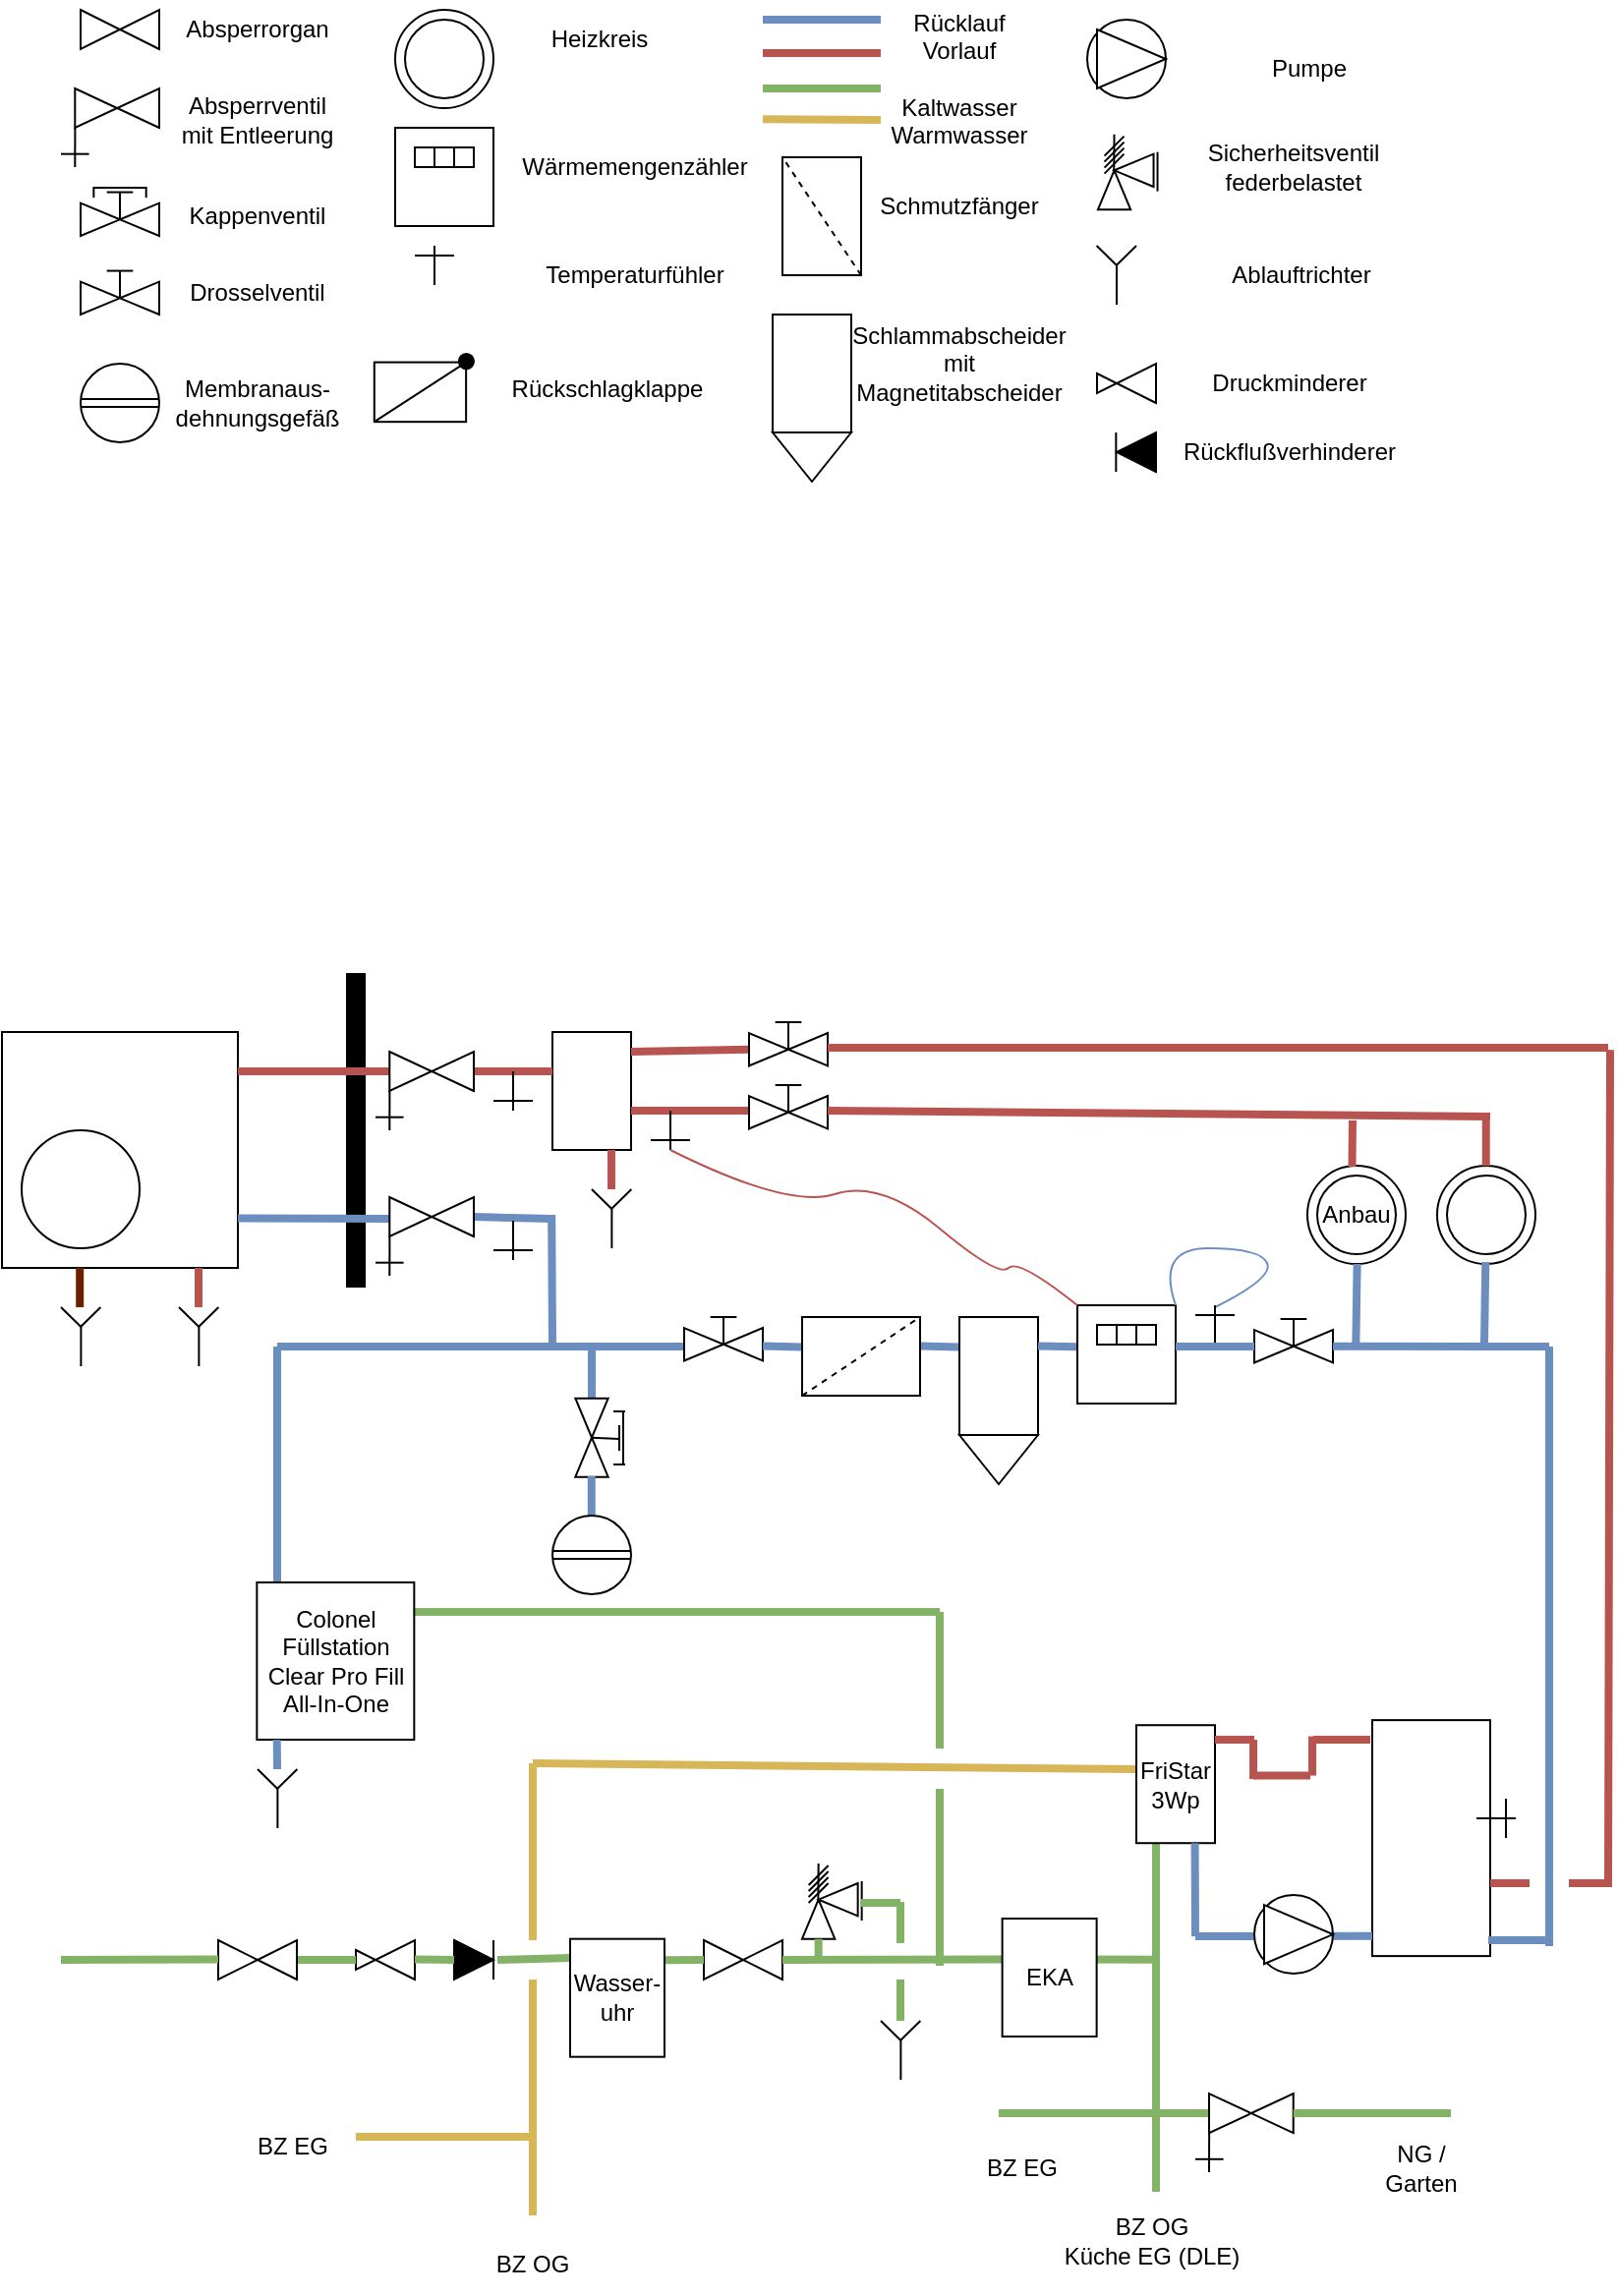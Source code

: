 <mxfile version="24.7.12">
  <diagram name="Seite-1" id="sB4p62nrwVd86XO2K_Cy">
    <mxGraphModel dx="1305" dy="374" grid="1" gridSize="10" guides="1" tooltips="1" connect="1" arrows="1" fold="1" page="1" pageScale="1" pageWidth="827" pageHeight="1169" math="0" shadow="0">
      <root>
        <mxCell id="0" />
        <mxCell id="1" parent="0" />
        <mxCell id="77hK2U9cgVGzca_YEiAG-3" value="" style="group" vertex="1" connectable="0" parent="1">
          <mxGeometry x="-787" y="5" width="40" height="20" as="geometry" />
        </mxCell>
        <mxCell id="77hK2U9cgVGzca_YEiAG-1" value="" style="triangle;whiteSpace=wrap;html=1;" vertex="1" parent="77hK2U9cgVGzca_YEiAG-3">
          <mxGeometry width="20" height="20" as="geometry" />
        </mxCell>
        <mxCell id="77hK2U9cgVGzca_YEiAG-2" value="" style="triangle;whiteSpace=wrap;html=1;rotation=-180;" vertex="1" parent="77hK2U9cgVGzca_YEiAG-3">
          <mxGeometry x="20" width="20" height="20" as="geometry" />
        </mxCell>
        <mxCell id="77hK2U9cgVGzca_YEiAG-22" value="" style="endArrow=none;html=1;rounded=0;jumpSize=6;strokeWidth=4;fillColor=#dae8fc;strokeColor=#6c8ebf;" edge="1" parent="1">
          <mxGeometry width="50" height="50" relative="1" as="geometry">
            <mxPoint x="-440" y="10" as="sourcePoint" />
            <mxPoint x="-380" y="10" as="targetPoint" />
          </mxGeometry>
        </mxCell>
        <mxCell id="77hK2U9cgVGzca_YEiAG-23" value="" style="endArrow=none;html=1;rounded=0;jumpSize=6;strokeWidth=4;fillColor=#f8cecc;strokeColor=#b85450;" edge="1" parent="1">
          <mxGeometry width="50" height="50" relative="1" as="geometry">
            <mxPoint x="-440" y="27" as="sourcePoint" />
            <mxPoint x="-380" y="27" as="targetPoint" />
          </mxGeometry>
        </mxCell>
        <mxCell id="77hK2U9cgVGzca_YEiAG-24" value="" style="whiteSpace=wrap;html=1;aspect=fixed;" vertex="1" parent="1">
          <mxGeometry x="-827" y="525" width="120" height="120" as="geometry" />
        </mxCell>
        <mxCell id="77hK2U9cgVGzca_YEiAG-25" value="" style="ellipse;whiteSpace=wrap;html=1;aspect=fixed;" vertex="1" parent="1">
          <mxGeometry x="-817" y="575" width="60" height="60" as="geometry" />
        </mxCell>
        <mxCell id="77hK2U9cgVGzca_YEiAG-26" value="" style="rounded=0;whiteSpace=wrap;html=1;" vertex="1" parent="1">
          <mxGeometry x="-547" y="525" width="40" height="60" as="geometry" />
        </mxCell>
        <mxCell id="77hK2U9cgVGzca_YEiAG-29" value="" style="group" vertex="1" connectable="0" parent="1">
          <mxGeometry x="-797" y="45" width="50" height="40" as="geometry" />
        </mxCell>
        <mxCell id="77hK2U9cgVGzca_YEiAG-7" value="" style="endArrow=none;html=1;rounded=0;" edge="1" parent="77hK2U9cgVGzca_YEiAG-29">
          <mxGeometry width="50" height="50" relative="1" as="geometry">
            <mxPoint y="33.333" as="sourcePoint" />
            <mxPoint x="14.286" y="33.333" as="targetPoint" />
          </mxGeometry>
        </mxCell>
        <mxCell id="77hK2U9cgVGzca_YEiAG-27" value="" style="group" vertex="1" connectable="0" parent="77hK2U9cgVGzca_YEiAG-29">
          <mxGeometry x="7.143" width="42.857" height="40" as="geometry" />
        </mxCell>
        <mxCell id="77hK2U9cgVGzca_YEiAG-4" value="" style="triangle;whiteSpace=wrap;html=1;" vertex="1" parent="77hK2U9cgVGzca_YEiAG-27">
          <mxGeometry width="21.429" height="20" as="geometry" />
        </mxCell>
        <mxCell id="77hK2U9cgVGzca_YEiAG-5" value="" style="triangle;whiteSpace=wrap;html=1;rotation=-180;" vertex="1" parent="77hK2U9cgVGzca_YEiAG-27">
          <mxGeometry x="21.429" width="21.429" height="20" as="geometry" />
        </mxCell>
        <mxCell id="77hK2U9cgVGzca_YEiAG-6" value="" style="endArrow=none;html=1;rounded=0;entryX=0.003;entryY=0.985;entryDx=0;entryDy=0;entryPerimeter=0;" edge="1" parent="77hK2U9cgVGzca_YEiAG-27" target="77hK2U9cgVGzca_YEiAG-4">
          <mxGeometry width="50" height="50" relative="1" as="geometry">
            <mxPoint y="40" as="sourcePoint" />
            <mxPoint x="0.714" y="19.333" as="targetPoint" />
          </mxGeometry>
        </mxCell>
        <mxCell id="77hK2U9cgVGzca_YEiAG-30" value="" style="group" vertex="1" connectable="0" parent="1">
          <mxGeometry x="-787" y="95" width="40" height="25" as="geometry" />
        </mxCell>
        <mxCell id="77hK2U9cgVGzca_YEiAG-8" value="" style="group" vertex="1" connectable="0" parent="77hK2U9cgVGzca_YEiAG-30">
          <mxGeometry y="8.333" width="40" height="16.667" as="geometry" />
        </mxCell>
        <mxCell id="77hK2U9cgVGzca_YEiAG-9" value="" style="triangle;whiteSpace=wrap;html=1;" vertex="1" parent="77hK2U9cgVGzca_YEiAG-8">
          <mxGeometry width="20" height="16.667" as="geometry" />
        </mxCell>
        <mxCell id="77hK2U9cgVGzca_YEiAG-10" value="" style="triangle;whiteSpace=wrap;html=1;rotation=-180;" vertex="1" parent="77hK2U9cgVGzca_YEiAG-8">
          <mxGeometry x="20" width="20" height="16.667" as="geometry" />
        </mxCell>
        <mxCell id="77hK2U9cgVGzca_YEiAG-11" value="" style="endArrow=none;html=1;rounded=0;exitX=1;exitY=0.5;exitDx=0;exitDy=0;" edge="1" parent="77hK2U9cgVGzca_YEiAG-30" source="77hK2U9cgVGzca_YEiAG-9">
          <mxGeometry width="50" height="50" relative="1" as="geometry">
            <mxPoint x="20" y="13.889" as="sourcePoint" />
            <mxPoint x="20" y="2.778" as="targetPoint" />
          </mxGeometry>
        </mxCell>
        <mxCell id="77hK2U9cgVGzca_YEiAG-12" value="" style="endArrow=none;html=1;rounded=0;" edge="1" parent="77hK2U9cgVGzca_YEiAG-30">
          <mxGeometry width="50" height="50" relative="1" as="geometry">
            <mxPoint x="13.333" y="2.778" as="sourcePoint" />
            <mxPoint x="26.667" y="2.778" as="targetPoint" />
          </mxGeometry>
        </mxCell>
        <mxCell id="77hK2U9cgVGzca_YEiAG-13" value="" style="endArrow=none;html=1;rounded=0;" edge="1" parent="77hK2U9cgVGzca_YEiAG-30">
          <mxGeometry width="50" height="50" relative="1" as="geometry">
            <mxPoint x="6.667" y="0.556" as="sourcePoint" />
            <mxPoint x="33.333" y="0.556" as="targetPoint" />
          </mxGeometry>
        </mxCell>
        <mxCell id="77hK2U9cgVGzca_YEiAG-14" value="" style="endArrow=none;html=1;rounded=0;" edge="1" parent="77hK2U9cgVGzca_YEiAG-30">
          <mxGeometry width="50" height="50" relative="1" as="geometry">
            <mxPoint x="6.667" y="5.556" as="sourcePoint" />
            <mxPoint x="6.667" as="targetPoint" />
          </mxGeometry>
        </mxCell>
        <mxCell id="77hK2U9cgVGzca_YEiAG-15" value="" style="endArrow=none;html=1;rounded=0;" edge="1" parent="77hK2U9cgVGzca_YEiAG-30">
          <mxGeometry width="50" height="50" relative="1" as="geometry">
            <mxPoint x="13.333" y="0.556" as="sourcePoint" />
            <mxPoint x="33.333" y="0.556" as="targetPoint" />
          </mxGeometry>
        </mxCell>
        <mxCell id="77hK2U9cgVGzca_YEiAG-17" value="" style="endArrow=none;html=1;rounded=0;" edge="1" parent="77hK2U9cgVGzca_YEiAG-30">
          <mxGeometry width="50" height="50" relative="1" as="geometry">
            <mxPoint x="6.667" y="2.778" as="sourcePoint" />
            <mxPoint x="6.667" y="2.778" as="targetPoint" />
          </mxGeometry>
        </mxCell>
        <mxCell id="77hK2U9cgVGzca_YEiAG-18" value="" style="endArrow=none;html=1;rounded=0;" edge="1" parent="77hK2U9cgVGzca_YEiAG-30">
          <mxGeometry width="50" height="50" relative="1" as="geometry">
            <mxPoint x="33.333" y="5.556" as="sourcePoint" />
            <mxPoint x="33.333" as="targetPoint" />
          </mxGeometry>
        </mxCell>
        <mxCell id="77hK2U9cgVGzca_YEiAG-32" value="" style="group" vertex="1" connectable="0" parent="1">
          <mxGeometry x="-787" y="185" width="40" height="40" as="geometry" />
        </mxCell>
        <mxCell id="77hK2U9cgVGzca_YEiAG-19" value="" style="ellipse;whiteSpace=wrap;html=1;aspect=fixed;" vertex="1" parent="77hK2U9cgVGzca_YEiAG-32">
          <mxGeometry width="40" height="40" as="geometry" />
        </mxCell>
        <mxCell id="77hK2U9cgVGzca_YEiAG-20" value="" style="endArrow=none;html=1;rounded=0;entryX=1;entryY=0.5;entryDx=0;entryDy=0;exitX=0;exitY=0.5;exitDx=0;exitDy=0;" edge="1" parent="77hK2U9cgVGzca_YEiAG-32">
          <mxGeometry width="50" height="50" relative="1" as="geometry">
            <mxPoint x="5.684e-14" y="22" as="sourcePoint" />
            <mxPoint x="40.0" y="22" as="targetPoint" />
          </mxGeometry>
        </mxCell>
        <mxCell id="77hK2U9cgVGzca_YEiAG-21" value="" style="endArrow=none;html=1;rounded=0;entryX=1;entryY=0.5;entryDx=0;entryDy=0;exitX=0;exitY=0.5;exitDx=0;exitDy=0;" edge="1" parent="77hK2U9cgVGzca_YEiAG-32">
          <mxGeometry width="50" height="50" relative="1" as="geometry">
            <mxPoint y="17.967" as="sourcePoint" />
            <mxPoint x="40" y="17.967" as="targetPoint" />
          </mxGeometry>
        </mxCell>
        <mxCell id="77hK2U9cgVGzca_YEiAG-33" value="" style="endArrow=none;html=1;rounded=0;strokeWidth=10;" edge="1" parent="1">
          <mxGeometry width="50" height="50" relative="1" as="geometry">
            <mxPoint x="-647" y="655" as="sourcePoint" />
            <mxPoint x="-647" y="495" as="targetPoint" />
          </mxGeometry>
        </mxCell>
        <mxCell id="77hK2U9cgVGzca_YEiAG-34" value="" style="endArrow=none;html=1;rounded=0;jumpSize=6;strokeWidth=4;fillColor=#f8cecc;strokeColor=#b85450;" edge="1" parent="1">
          <mxGeometry width="50" height="50" relative="1" as="geometry">
            <mxPoint x="-707" y="545" as="sourcePoint" />
            <mxPoint x="-627" y="545" as="targetPoint" />
          </mxGeometry>
        </mxCell>
        <mxCell id="77hK2U9cgVGzca_YEiAG-35" value="" style="endArrow=none;html=1;rounded=0;jumpSize=6;strokeWidth=4;fillColor=#dae8fc;strokeColor=#6c8ebf;" edge="1" parent="1">
          <mxGeometry width="50" height="50" relative="1" as="geometry">
            <mxPoint x="-707" y="619.78" as="sourcePoint" />
            <mxPoint x="-627" y="620" as="targetPoint" />
          </mxGeometry>
        </mxCell>
        <mxCell id="77hK2U9cgVGzca_YEiAG-60" value="" style="endArrow=none;html=1;rounded=0;jumpSize=6;strokeWidth=4;fillColor=#f8cecc;strokeColor=#b85450;exitX=0;exitY=0.5;exitDx=0;exitDy=0;" edge="1" parent="1" source="77hK2U9cgVGzca_YEiAG-188">
          <mxGeometry width="50" height="50" relative="1" as="geometry">
            <mxPoint x="-577" y="545" as="sourcePoint" />
            <mxPoint x="-547" y="545" as="targetPoint" />
          </mxGeometry>
        </mxCell>
        <mxCell id="77hK2U9cgVGzca_YEiAG-61" value="" style="endArrow=none;html=1;rounded=0;jumpSize=6;strokeWidth=4;fillColor=#dae8fc;strokeColor=#6c8ebf;" edge="1" parent="1">
          <mxGeometry width="50" height="50" relative="1" as="geometry">
            <mxPoint x="-687" y="685" as="sourcePoint" />
            <mxPoint x="-480" y="685" as="targetPoint" />
          </mxGeometry>
        </mxCell>
        <mxCell id="77hK2U9cgVGzca_YEiAG-62" value="" style="endArrow=none;html=1;rounded=0;jumpSize=6;strokeWidth=4;fillColor=#dae8fc;strokeColor=#6c8ebf;" edge="1" parent="1">
          <mxGeometry width="50" height="50" relative="1" as="geometry">
            <mxPoint x="-527" y="711" as="sourcePoint" />
            <mxPoint x="-527" y="686" as="targetPoint" />
          </mxGeometry>
        </mxCell>
        <mxCell id="77hK2U9cgVGzca_YEiAG-75" value="" style="group;rotation=90;" vertex="1" connectable="0" parent="1">
          <mxGeometry x="-543" y="719" width="40" height="25" as="geometry" />
        </mxCell>
        <mxCell id="77hK2U9cgVGzca_YEiAG-76" value="" style="group;rotation=90;" vertex="1" connectable="0" parent="77hK2U9cgVGzca_YEiAG-75">
          <mxGeometry x="-4" y="4" width="40" height="16.667" as="geometry" />
        </mxCell>
        <mxCell id="77hK2U9cgVGzca_YEiAG-77" value="" style="triangle;whiteSpace=wrap;html=1;rotation=90;" vertex="1" parent="77hK2U9cgVGzca_YEiAG-76">
          <mxGeometry x="10" y="-10" width="20" height="16.667" as="geometry" />
        </mxCell>
        <mxCell id="77hK2U9cgVGzca_YEiAG-78" value="" style="triangle;whiteSpace=wrap;html=1;rotation=-90;" vertex="1" parent="77hK2U9cgVGzca_YEiAG-76">
          <mxGeometry x="10" y="10" width="20" height="16.667" as="geometry" />
        </mxCell>
        <mxCell id="77hK2U9cgVGzca_YEiAG-79" value="" style="endArrow=none;html=1;rounded=0;exitX=1;exitY=0.5;exitDx=0;exitDy=0;" edge="1" parent="77hK2U9cgVGzca_YEiAG-75" source="77hK2U9cgVGzca_YEiAG-77">
          <mxGeometry width="50" height="50" relative="1" as="geometry">
            <mxPoint x="19" y="13" as="sourcePoint" />
            <mxPoint x="30" y="13" as="targetPoint" />
          </mxGeometry>
        </mxCell>
        <mxCell id="77hK2U9cgVGzca_YEiAG-80" value="" style="endArrow=none;html=1;rounded=0;" edge="1" parent="77hK2U9cgVGzca_YEiAG-75">
          <mxGeometry width="50" height="50" relative="1" as="geometry">
            <mxPoint x="30" y="6" as="sourcePoint" />
            <mxPoint x="30" y="19" as="targetPoint" />
          </mxGeometry>
        </mxCell>
        <mxCell id="77hK2U9cgVGzca_YEiAG-81" value="" style="endArrow=none;html=1;rounded=0;" edge="1" parent="77hK2U9cgVGzca_YEiAG-75">
          <mxGeometry width="50" height="50" relative="1" as="geometry">
            <mxPoint x="32" y="-1" as="sourcePoint" />
            <mxPoint x="32" y="26" as="targetPoint" />
          </mxGeometry>
        </mxCell>
        <mxCell id="77hK2U9cgVGzca_YEiAG-82" value="" style="endArrow=none;html=1;rounded=0;" edge="1" parent="77hK2U9cgVGzca_YEiAG-75">
          <mxGeometry width="50" height="50" relative="1" as="geometry">
            <mxPoint x="27" y="-1" as="sourcePoint" />
            <mxPoint x="33" y="-1" as="targetPoint" />
          </mxGeometry>
        </mxCell>
        <mxCell id="77hK2U9cgVGzca_YEiAG-83" value="" style="endArrow=none;html=1;rounded=0;" edge="1" parent="77hK2U9cgVGzca_YEiAG-75">
          <mxGeometry width="50" height="50" relative="1" as="geometry">
            <mxPoint x="32" y="6" as="sourcePoint" />
            <mxPoint x="32" y="26" as="targetPoint" />
          </mxGeometry>
        </mxCell>
        <mxCell id="77hK2U9cgVGzca_YEiAG-84" value="" style="endArrow=none;html=1;rounded=0;" edge="1" parent="77hK2U9cgVGzca_YEiAG-75">
          <mxGeometry width="50" height="50" relative="1" as="geometry">
            <mxPoint x="30" y="-1" as="sourcePoint" />
            <mxPoint x="30" y="-1" as="targetPoint" />
          </mxGeometry>
        </mxCell>
        <mxCell id="77hK2U9cgVGzca_YEiAG-85" value="" style="endArrow=none;html=1;rounded=0;" edge="1" parent="77hK2U9cgVGzca_YEiAG-75">
          <mxGeometry width="50" height="50" relative="1" as="geometry">
            <mxPoint x="27" y="26" as="sourcePoint" />
            <mxPoint x="33" y="26" as="targetPoint" />
          </mxGeometry>
        </mxCell>
        <mxCell id="77hK2U9cgVGzca_YEiAG-87" value="" style="endArrow=none;html=1;rounded=0;jumpSize=6;strokeWidth=4;fillColor=#dae8fc;strokeColor=#6c8ebf;" edge="1" parent="1">
          <mxGeometry width="50" height="50" relative="1" as="geometry">
            <mxPoint x="-527.11" y="776" as="sourcePoint" />
            <mxPoint x="-527.11" y="751" as="targetPoint" />
          </mxGeometry>
        </mxCell>
        <mxCell id="77hK2U9cgVGzca_YEiAG-88" value="" style="group" vertex="1" connectable="0" parent="1">
          <mxGeometry x="-547" y="771" width="40" height="40" as="geometry" />
        </mxCell>
        <mxCell id="77hK2U9cgVGzca_YEiAG-89" value="" style="ellipse;whiteSpace=wrap;html=1;aspect=fixed;" vertex="1" parent="77hK2U9cgVGzca_YEiAG-88">
          <mxGeometry width="40" height="40" as="geometry" />
        </mxCell>
        <mxCell id="77hK2U9cgVGzca_YEiAG-90" value="" style="endArrow=none;html=1;rounded=0;entryX=1;entryY=0.5;entryDx=0;entryDy=0;exitX=0;exitY=0.5;exitDx=0;exitDy=0;" edge="1" parent="77hK2U9cgVGzca_YEiAG-88">
          <mxGeometry width="50" height="50" relative="1" as="geometry">
            <mxPoint x="5.684e-14" y="22" as="sourcePoint" />
            <mxPoint x="40.0" y="22" as="targetPoint" />
          </mxGeometry>
        </mxCell>
        <mxCell id="77hK2U9cgVGzca_YEiAG-91" value="" style="endArrow=none;html=1;rounded=0;entryX=1;entryY=0.5;entryDx=0;entryDy=0;exitX=0;exitY=0.5;exitDx=0;exitDy=0;" edge="1" parent="77hK2U9cgVGzca_YEiAG-88">
          <mxGeometry width="50" height="50" relative="1" as="geometry">
            <mxPoint y="17.967" as="sourcePoint" />
            <mxPoint x="40" y="17.967" as="targetPoint" />
          </mxGeometry>
        </mxCell>
        <mxCell id="77hK2U9cgVGzca_YEiAG-99" value="" style="group" vertex="1" connectable="0" parent="1">
          <mxGeometry x="-787" y="137.778" width="40" height="22.222" as="geometry" />
        </mxCell>
        <mxCell id="77hK2U9cgVGzca_YEiAG-50" value="" style="group" vertex="1" connectable="0" parent="77hK2U9cgVGzca_YEiAG-99">
          <mxGeometry y="5.556" width="40" height="16.667" as="geometry" />
        </mxCell>
        <mxCell id="77hK2U9cgVGzca_YEiAG-51" value="" style="triangle;whiteSpace=wrap;html=1;" vertex="1" parent="77hK2U9cgVGzca_YEiAG-50">
          <mxGeometry width="20" height="16.667" as="geometry" />
        </mxCell>
        <mxCell id="77hK2U9cgVGzca_YEiAG-52" value="" style="triangle;whiteSpace=wrap;html=1;rotation=-180;" vertex="1" parent="77hK2U9cgVGzca_YEiAG-50">
          <mxGeometry x="20" width="20" height="16.667" as="geometry" />
        </mxCell>
        <mxCell id="77hK2U9cgVGzca_YEiAG-53" value="" style="endArrow=none;html=1;rounded=0;exitX=1;exitY=0.5;exitDx=0;exitDy=0;" edge="1" parent="77hK2U9cgVGzca_YEiAG-99" source="77hK2U9cgVGzca_YEiAG-51">
          <mxGeometry width="50" height="50" relative="1" as="geometry">
            <mxPoint x="20" y="11.111" as="sourcePoint" />
            <mxPoint x="20" as="targetPoint" />
          </mxGeometry>
        </mxCell>
        <mxCell id="77hK2U9cgVGzca_YEiAG-54" value="" style="endArrow=none;html=1;rounded=0;" edge="1" parent="77hK2U9cgVGzca_YEiAG-99">
          <mxGeometry width="50" height="50" relative="1" as="geometry">
            <mxPoint x="13.333" as="sourcePoint" />
            <mxPoint x="26.667" as="targetPoint" />
          </mxGeometry>
        </mxCell>
        <mxCell id="77hK2U9cgVGzca_YEiAG-58" value="" style="endArrow=none;html=1;rounded=0;" edge="1" parent="77hK2U9cgVGzca_YEiAG-99">
          <mxGeometry width="50" height="50" relative="1" as="geometry">
            <mxPoint x="6.667" as="sourcePoint" />
            <mxPoint x="6.667" as="targetPoint" />
          </mxGeometry>
        </mxCell>
        <mxCell id="77hK2U9cgVGzca_YEiAG-100" value="" style="group" vertex="1" connectable="0" parent="1">
          <mxGeometry x="-190" y="670.998" width="40" height="22.222" as="geometry" />
        </mxCell>
        <mxCell id="77hK2U9cgVGzca_YEiAG-101" value="" style="group" vertex="1" connectable="0" parent="77hK2U9cgVGzca_YEiAG-100">
          <mxGeometry y="5.556" width="40" height="16.667" as="geometry" />
        </mxCell>
        <mxCell id="77hK2U9cgVGzca_YEiAG-102" value="" style="triangle;whiteSpace=wrap;html=1;" vertex="1" parent="77hK2U9cgVGzca_YEiAG-101">
          <mxGeometry width="20" height="16.667" as="geometry" />
        </mxCell>
        <mxCell id="77hK2U9cgVGzca_YEiAG-103" value="" style="triangle;whiteSpace=wrap;html=1;rotation=-180;" vertex="1" parent="77hK2U9cgVGzca_YEiAG-101">
          <mxGeometry x="20" width="20" height="16.667" as="geometry" />
        </mxCell>
        <mxCell id="77hK2U9cgVGzca_YEiAG-104" value="" style="endArrow=none;html=1;rounded=0;exitX=1;exitY=0.5;exitDx=0;exitDy=0;" edge="1" parent="77hK2U9cgVGzca_YEiAG-100" source="77hK2U9cgVGzca_YEiAG-102">
          <mxGeometry width="50" height="50" relative="1" as="geometry">
            <mxPoint x="20" y="11.111" as="sourcePoint" />
            <mxPoint x="20" as="targetPoint" />
          </mxGeometry>
        </mxCell>
        <mxCell id="77hK2U9cgVGzca_YEiAG-105" value="" style="endArrow=none;html=1;rounded=0;" edge="1" parent="77hK2U9cgVGzca_YEiAG-100">
          <mxGeometry width="50" height="50" relative="1" as="geometry">
            <mxPoint x="13.333" as="sourcePoint" />
            <mxPoint x="26.667" as="targetPoint" />
          </mxGeometry>
        </mxCell>
        <mxCell id="77hK2U9cgVGzca_YEiAG-106" value="" style="endArrow=none;html=1;rounded=0;" edge="1" parent="77hK2U9cgVGzca_YEiAG-100">
          <mxGeometry width="50" height="50" relative="1" as="geometry">
            <mxPoint x="6.667" as="sourcePoint" />
            <mxPoint x="6.667" as="targetPoint" />
          </mxGeometry>
        </mxCell>
        <mxCell id="77hK2U9cgVGzca_YEiAG-107" value="" style="group" vertex="1" connectable="0" parent="1">
          <mxGeometry x="-480" y="669.998" width="40" height="22.222" as="geometry" />
        </mxCell>
        <mxCell id="77hK2U9cgVGzca_YEiAG-108" value="" style="group" vertex="1" connectable="0" parent="77hK2U9cgVGzca_YEiAG-107">
          <mxGeometry y="5.556" width="40" height="16.667" as="geometry" />
        </mxCell>
        <mxCell id="77hK2U9cgVGzca_YEiAG-109" value="" style="triangle;whiteSpace=wrap;html=1;" vertex="1" parent="77hK2U9cgVGzca_YEiAG-108">
          <mxGeometry width="20" height="16.667" as="geometry" />
        </mxCell>
        <mxCell id="77hK2U9cgVGzca_YEiAG-110" value="" style="triangle;whiteSpace=wrap;html=1;rotation=-180;" vertex="1" parent="77hK2U9cgVGzca_YEiAG-108">
          <mxGeometry x="20" width="20" height="16.667" as="geometry" />
        </mxCell>
        <mxCell id="77hK2U9cgVGzca_YEiAG-111" value="" style="endArrow=none;html=1;rounded=0;exitX=1;exitY=0.5;exitDx=0;exitDy=0;" edge="1" parent="77hK2U9cgVGzca_YEiAG-107" source="77hK2U9cgVGzca_YEiAG-109">
          <mxGeometry width="50" height="50" relative="1" as="geometry">
            <mxPoint x="20" y="11.111" as="sourcePoint" />
            <mxPoint x="20" as="targetPoint" />
          </mxGeometry>
        </mxCell>
        <mxCell id="77hK2U9cgVGzca_YEiAG-112" value="" style="endArrow=none;html=1;rounded=0;" edge="1" parent="77hK2U9cgVGzca_YEiAG-107">
          <mxGeometry width="50" height="50" relative="1" as="geometry">
            <mxPoint x="13.333" as="sourcePoint" />
            <mxPoint x="26.667" as="targetPoint" />
          </mxGeometry>
        </mxCell>
        <mxCell id="77hK2U9cgVGzca_YEiAG-113" value="" style="endArrow=none;html=1;rounded=0;" edge="1" parent="77hK2U9cgVGzca_YEiAG-107">
          <mxGeometry width="50" height="50" relative="1" as="geometry">
            <mxPoint x="6.667" as="sourcePoint" />
            <mxPoint x="6.667" as="targetPoint" />
          </mxGeometry>
        </mxCell>
        <mxCell id="77hK2U9cgVGzca_YEiAG-118" value="" style="endArrow=none;html=1;rounded=0;jumpSize=6;strokeWidth=4;fillColor=#dae8fc;strokeColor=#6c8ebf;" edge="1" parent="1">
          <mxGeometry width="50" height="50" relative="1" as="geometry">
            <mxPoint x="-440" y="684.79" as="sourcePoint" />
            <mxPoint x="-420" y="685.21" as="targetPoint" />
          </mxGeometry>
        </mxCell>
        <mxCell id="77hK2U9cgVGzca_YEiAG-121" value="" style="endArrow=none;html=1;rounded=0;jumpSize=6;strokeWidth=4;fillColor=#dae8fc;strokeColor=#6c8ebf;" edge="1" parent="1">
          <mxGeometry width="50" height="50" relative="1" as="geometry">
            <mxPoint x="-360" y="684.79" as="sourcePoint" />
            <mxPoint x="-340" y="685.21" as="targetPoint" />
          </mxGeometry>
        </mxCell>
        <mxCell id="77hK2U9cgVGzca_YEiAG-123" value="" style="group" vertex="1" connectable="0" parent="1">
          <mxGeometry x="-420" y="670" width="60" height="40" as="geometry" />
        </mxCell>
        <mxCell id="77hK2U9cgVGzca_YEiAG-114" value="" style="rounded=0;whiteSpace=wrap;html=1;rotation=90;" vertex="1" parent="77hK2U9cgVGzca_YEiAG-123">
          <mxGeometry x="10" y="-10" width="40" height="60" as="geometry" />
        </mxCell>
        <mxCell id="77hK2U9cgVGzca_YEiAG-115" value="" style="endArrow=none;dashed=1;html=1;rounded=0;entryX=0;entryY=0;entryDx=0;entryDy=0;exitX=1;exitY=1;exitDx=0;exitDy=0;" edge="1" parent="77hK2U9cgVGzca_YEiAG-123" source="77hK2U9cgVGzca_YEiAG-114" target="77hK2U9cgVGzca_YEiAG-114">
          <mxGeometry width="50" height="50" relative="1" as="geometry">
            <mxPoint x="265" y="155" as="sourcePoint" />
            <mxPoint x="315" y="105" as="targetPoint" />
          </mxGeometry>
        </mxCell>
        <mxCell id="77hK2U9cgVGzca_YEiAG-124" value="" style="group;rotation=-90;" vertex="1" connectable="0" parent="1">
          <mxGeometry x="-440" y="90" width="60" height="40" as="geometry" />
        </mxCell>
        <mxCell id="77hK2U9cgVGzca_YEiAG-125" value="" style="rounded=0;whiteSpace=wrap;html=1;rotation=0;" vertex="1" parent="77hK2U9cgVGzca_YEiAG-124">
          <mxGeometry x="10" y="-10" width="40" height="60" as="geometry" />
        </mxCell>
        <mxCell id="77hK2U9cgVGzca_YEiAG-126" value="" style="endArrow=none;dashed=1;html=1;rounded=0;entryX=0;entryY=0;entryDx=0;entryDy=0;exitX=1;exitY=1;exitDx=0;exitDy=0;" edge="1" parent="77hK2U9cgVGzca_YEiAG-124" source="77hK2U9cgVGzca_YEiAG-125" target="77hK2U9cgVGzca_YEiAG-125">
          <mxGeometry width="50" height="50" relative="1" as="geometry">
            <mxPoint x="165" y="-215" as="sourcePoint" />
            <mxPoint x="115" y="-265" as="targetPoint" />
          </mxGeometry>
        </mxCell>
        <mxCell id="77hK2U9cgVGzca_YEiAG-127" value="" style="group" vertex="1" connectable="0" parent="1">
          <mxGeometry x="-435" y="160" width="40" height="85" as="geometry" />
        </mxCell>
        <mxCell id="77hK2U9cgVGzca_YEiAG-116" value="" style="rounded=0;whiteSpace=wrap;html=1;" vertex="1" parent="77hK2U9cgVGzca_YEiAG-127">
          <mxGeometry width="40" height="60" as="geometry" />
        </mxCell>
        <mxCell id="77hK2U9cgVGzca_YEiAG-117" value="" style="triangle;whiteSpace=wrap;html=1;rotation=90;" vertex="1" parent="77hK2U9cgVGzca_YEiAG-127">
          <mxGeometry x="7.5" y="52.5" width="25" height="40" as="geometry" />
        </mxCell>
        <mxCell id="77hK2U9cgVGzca_YEiAG-128" value="" style="group" vertex="1" connectable="0" parent="1">
          <mxGeometry x="-340" y="670" width="40" height="85" as="geometry" />
        </mxCell>
        <mxCell id="77hK2U9cgVGzca_YEiAG-129" value="" style="rounded=0;whiteSpace=wrap;html=1;" vertex="1" parent="77hK2U9cgVGzca_YEiAG-128">
          <mxGeometry width="40" height="60" as="geometry" />
        </mxCell>
        <mxCell id="77hK2U9cgVGzca_YEiAG-130" value="" style="triangle;whiteSpace=wrap;html=1;rotation=90;" vertex="1" parent="77hK2U9cgVGzca_YEiAG-128">
          <mxGeometry x="7.5" y="52.5" width="25" height="40" as="geometry" />
        </mxCell>
        <mxCell id="77hK2U9cgVGzca_YEiAG-131" value="" style="endArrow=none;html=1;rounded=0;jumpSize=6;strokeWidth=4;fillColor=#dae8fc;strokeColor=#6c8ebf;" edge="1" parent="1">
          <mxGeometry width="50" height="50" relative="1" as="geometry">
            <mxPoint x="-300" y="684.76" as="sourcePoint" />
            <mxPoint x="-280" y="685.18" as="targetPoint" />
          </mxGeometry>
        </mxCell>
        <mxCell id="77hK2U9cgVGzca_YEiAG-134" value="" style="endArrow=none;html=1;rounded=0;jumpSize=6;strokeWidth=4;fillColor=#f8cecc;strokeColor=#b85450;entryX=0;entryY=0.5;entryDx=0;entryDy=0;" edge="1" parent="1" target="77hK2U9cgVGzca_YEiAG-145">
          <mxGeometry width="50" height="50" relative="1" as="geometry">
            <mxPoint x="-507" y="535" as="sourcePoint" />
            <mxPoint x="-477" y="535" as="targetPoint" />
          </mxGeometry>
        </mxCell>
        <mxCell id="77hK2U9cgVGzca_YEiAG-135" value="" style="endArrow=none;html=1;rounded=0;jumpSize=6;strokeWidth=4;fillColor=#f8cecc;strokeColor=#b85450;" edge="1" parent="1">
          <mxGeometry width="50" height="50" relative="1" as="geometry">
            <mxPoint x="-507" y="565" as="sourcePoint" />
            <mxPoint x="-447" y="565" as="targetPoint" />
          </mxGeometry>
        </mxCell>
        <mxCell id="77hK2U9cgVGzca_YEiAG-136" value="" style="group" vertex="1" connectable="0" parent="1">
          <mxGeometry x="-447" y="551.998" width="40" height="22.222" as="geometry" />
        </mxCell>
        <mxCell id="77hK2U9cgVGzca_YEiAG-137" value="" style="group" vertex="1" connectable="0" parent="77hK2U9cgVGzca_YEiAG-136">
          <mxGeometry y="5.556" width="40" height="16.667" as="geometry" />
        </mxCell>
        <mxCell id="77hK2U9cgVGzca_YEiAG-138" value="" style="triangle;whiteSpace=wrap;html=1;" vertex="1" parent="77hK2U9cgVGzca_YEiAG-137">
          <mxGeometry width="20" height="16.667" as="geometry" />
        </mxCell>
        <mxCell id="77hK2U9cgVGzca_YEiAG-139" value="" style="triangle;whiteSpace=wrap;html=1;rotation=-180;" vertex="1" parent="77hK2U9cgVGzca_YEiAG-137">
          <mxGeometry x="20" width="20" height="16.667" as="geometry" />
        </mxCell>
        <mxCell id="77hK2U9cgVGzca_YEiAG-140" value="" style="endArrow=none;html=1;rounded=0;exitX=1;exitY=0.5;exitDx=0;exitDy=0;" edge="1" parent="77hK2U9cgVGzca_YEiAG-136" source="77hK2U9cgVGzca_YEiAG-138">
          <mxGeometry width="50" height="50" relative="1" as="geometry">
            <mxPoint x="20" y="11.111" as="sourcePoint" />
            <mxPoint x="20" as="targetPoint" />
          </mxGeometry>
        </mxCell>
        <mxCell id="77hK2U9cgVGzca_YEiAG-141" value="" style="endArrow=none;html=1;rounded=0;" edge="1" parent="77hK2U9cgVGzca_YEiAG-136">
          <mxGeometry width="50" height="50" relative="1" as="geometry">
            <mxPoint x="13.333" as="sourcePoint" />
            <mxPoint x="26.667" as="targetPoint" />
          </mxGeometry>
        </mxCell>
        <mxCell id="77hK2U9cgVGzca_YEiAG-142" value="" style="endArrow=none;html=1;rounded=0;" edge="1" parent="77hK2U9cgVGzca_YEiAG-136">
          <mxGeometry width="50" height="50" relative="1" as="geometry">
            <mxPoint x="6.667" as="sourcePoint" />
            <mxPoint x="6.667" as="targetPoint" />
          </mxGeometry>
        </mxCell>
        <mxCell id="77hK2U9cgVGzca_YEiAG-143" value="" style="group" vertex="1" connectable="0" parent="1">
          <mxGeometry x="-447" y="519.998" width="40" height="22.222" as="geometry" />
        </mxCell>
        <mxCell id="77hK2U9cgVGzca_YEiAG-144" value="" style="group" vertex="1" connectable="0" parent="77hK2U9cgVGzca_YEiAG-143">
          <mxGeometry y="5.556" width="40" height="16.667" as="geometry" />
        </mxCell>
        <mxCell id="77hK2U9cgVGzca_YEiAG-145" value="" style="triangle;whiteSpace=wrap;html=1;" vertex="1" parent="77hK2U9cgVGzca_YEiAG-144">
          <mxGeometry width="20" height="16.667" as="geometry" />
        </mxCell>
        <mxCell id="77hK2U9cgVGzca_YEiAG-146" value="" style="triangle;whiteSpace=wrap;html=1;rotation=-180;" vertex="1" parent="77hK2U9cgVGzca_YEiAG-144">
          <mxGeometry x="20" width="20" height="16.667" as="geometry" />
        </mxCell>
        <mxCell id="77hK2U9cgVGzca_YEiAG-147" value="" style="endArrow=none;html=1;rounded=0;exitX=1;exitY=0.5;exitDx=0;exitDy=0;" edge="1" parent="77hK2U9cgVGzca_YEiAG-143" source="77hK2U9cgVGzca_YEiAG-145">
          <mxGeometry width="50" height="50" relative="1" as="geometry">
            <mxPoint x="20" y="11.111" as="sourcePoint" />
            <mxPoint x="20" as="targetPoint" />
          </mxGeometry>
        </mxCell>
        <mxCell id="77hK2U9cgVGzca_YEiAG-148" value="" style="endArrow=none;html=1;rounded=0;" edge="1" parent="77hK2U9cgVGzca_YEiAG-143">
          <mxGeometry width="50" height="50" relative="1" as="geometry">
            <mxPoint x="13.333" as="sourcePoint" />
            <mxPoint x="26.667" as="targetPoint" />
          </mxGeometry>
        </mxCell>
        <mxCell id="77hK2U9cgVGzca_YEiAG-149" value="" style="endArrow=none;html=1;rounded=0;" edge="1" parent="77hK2U9cgVGzca_YEiAG-143">
          <mxGeometry width="50" height="50" relative="1" as="geometry">
            <mxPoint x="6.667" as="sourcePoint" />
            <mxPoint x="6.667" as="targetPoint" />
          </mxGeometry>
        </mxCell>
        <mxCell id="77hK2U9cgVGzca_YEiAG-156" value="" style="group" vertex="1" connectable="0" parent="1">
          <mxGeometry x="-627" y="5" width="50" height="50" as="geometry" />
        </mxCell>
        <mxCell id="77hK2U9cgVGzca_YEiAG-154" value="" style="group" vertex="1" connectable="0" parent="77hK2U9cgVGzca_YEiAG-156">
          <mxGeometry width="50" height="50" as="geometry" />
        </mxCell>
        <mxCell id="77hK2U9cgVGzca_YEiAG-155" value="" style="ellipse;whiteSpace=wrap;html=1;aspect=fixed;" vertex="1" parent="77hK2U9cgVGzca_YEiAG-154">
          <mxGeometry width="50" height="50" as="geometry" />
        </mxCell>
        <mxCell id="77hK2U9cgVGzca_YEiAG-150" value="" style="group" vertex="1" connectable="0" parent="77hK2U9cgVGzca_YEiAG-156">
          <mxGeometry x="5" y="5" width="40" height="40" as="geometry" />
        </mxCell>
        <mxCell id="77hK2U9cgVGzca_YEiAG-151" value="" style="ellipse;whiteSpace=wrap;html=1;aspect=fixed;" vertex="1" parent="77hK2U9cgVGzca_YEiAG-150">
          <mxGeometry width="40" height="40" as="geometry" />
        </mxCell>
        <mxCell id="77hK2U9cgVGzca_YEiAG-157" value="" style="group" vertex="1" connectable="0" parent="1">
          <mxGeometry x="-97" y="593" width="50" height="50" as="geometry" />
        </mxCell>
        <mxCell id="77hK2U9cgVGzca_YEiAG-158" value="" style="group" vertex="1" connectable="0" parent="77hK2U9cgVGzca_YEiAG-157">
          <mxGeometry width="50" height="50" as="geometry" />
        </mxCell>
        <mxCell id="77hK2U9cgVGzca_YEiAG-159" value="" style="ellipse;whiteSpace=wrap;html=1;aspect=fixed;" vertex="1" parent="77hK2U9cgVGzca_YEiAG-158">
          <mxGeometry width="50" height="50" as="geometry" />
        </mxCell>
        <mxCell id="77hK2U9cgVGzca_YEiAG-160" value="" style="group" vertex="1" connectable="0" parent="77hK2U9cgVGzca_YEiAG-157">
          <mxGeometry x="5" y="5" width="40" height="40" as="geometry" />
        </mxCell>
        <mxCell id="77hK2U9cgVGzca_YEiAG-161" value="" style="ellipse;whiteSpace=wrap;html=1;aspect=fixed;" vertex="1" parent="77hK2U9cgVGzca_YEiAG-160">
          <mxGeometry width="40" height="40" as="geometry" />
        </mxCell>
        <mxCell id="77hK2U9cgVGzca_YEiAG-162" value="" style="endArrow=none;html=1;rounded=0;jumpSize=6;strokeWidth=4;fillColor=#f8cecc;strokeColor=#b85450;" edge="1" parent="1">
          <mxGeometry width="50" height="50" relative="1" as="geometry">
            <mxPoint x="-407" y="565" as="sourcePoint" />
            <mxPoint x="-70" y="568" as="targetPoint" />
          </mxGeometry>
        </mxCell>
        <mxCell id="77hK2U9cgVGzca_YEiAG-163" value="" style="endArrow=none;html=1;rounded=0;jumpSize=6;strokeWidth=4;fillColor=#dae8fc;strokeColor=#6c8ebf;exitX=0;exitY=0.5;exitDx=0;exitDy=0;" edge="1" parent="1" source="77hK2U9cgVGzca_YEiAG-103">
          <mxGeometry width="50" height="50" relative="1" as="geometry">
            <mxPoint x="-37" y="685" as="sourcePoint" />
            <mxPoint x="-40" y="685" as="targetPoint" />
          </mxGeometry>
        </mxCell>
        <mxCell id="77hK2U9cgVGzca_YEiAG-164" value="" style="endArrow=none;html=1;rounded=0;jumpSize=6;strokeWidth=4;fillColor=#dae8fc;strokeColor=#6c8ebf;" edge="1" parent="1">
          <mxGeometry width="50" height="50" relative="1" as="geometry">
            <mxPoint x="-547" y="685" as="sourcePoint" />
            <mxPoint x="-547.4" y="618" as="targetPoint" />
          </mxGeometry>
        </mxCell>
        <mxCell id="77hK2U9cgVGzca_YEiAG-165" value="" style="endArrow=none;html=1;rounded=0;jumpSize=6;strokeWidth=4;fillColor=#dae8fc;strokeColor=#6c8ebf;exitX=0;exitY=0.5;exitDx=0;exitDy=0;" edge="1" parent="1" source="77hK2U9cgVGzca_YEiAG-194">
          <mxGeometry width="50" height="50" relative="1" as="geometry">
            <mxPoint x="-577" y="620" as="sourcePoint" />
            <mxPoint x="-547" y="620" as="targetPoint" />
          </mxGeometry>
        </mxCell>
        <mxCell id="77hK2U9cgVGzca_YEiAG-166" value="" style="endArrow=none;html=1;rounded=0;jumpSize=6;strokeWidth=4;fillColor=#dae8fc;strokeColor=#6c8ebf;" edge="1" parent="1">
          <mxGeometry width="50" height="50" relative="1" as="geometry">
            <mxPoint x="-73" y="683" as="sourcePoint" />
            <mxPoint x="-72.37" y="642" as="targetPoint" />
          </mxGeometry>
        </mxCell>
        <mxCell id="77hK2U9cgVGzca_YEiAG-168" value="" style="rounded=0;whiteSpace=wrap;html=1;rotation=90;" vertex="1" parent="1">
          <mxGeometry x="-160" y="905.06" width="120" height="60" as="geometry" />
        </mxCell>
        <mxCell id="77hK2U9cgVGzca_YEiAG-169" value="" style="endArrow=none;html=1;rounded=0;jumpSize=6;strokeWidth=4;fillColor=#f8cecc;strokeColor=#b85450;" edge="1" parent="1">
          <mxGeometry width="50" height="50" relative="1" as="geometry">
            <mxPoint x="-407" y="533" as="sourcePoint" />
            <mxPoint x="-10" y="533" as="targetPoint" />
          </mxGeometry>
        </mxCell>
        <mxCell id="77hK2U9cgVGzca_YEiAG-170" value="" style="endArrow=none;html=1;rounded=0;jumpSize=6;strokeWidth=4;fillColor=#dae8fc;strokeColor=#6c8ebf;" edge="1" parent="1">
          <mxGeometry width="50" height="50" relative="1" as="geometry">
            <mxPoint x="-40" y="990" as="sourcePoint" />
            <mxPoint x="-40" y="685" as="targetPoint" />
          </mxGeometry>
        </mxCell>
        <mxCell id="77hK2U9cgVGzca_YEiAG-173" value="" style="endArrow=none;html=1;rounded=0;jumpSize=6;strokeWidth=4;fillColor=#d5e8d4;strokeColor=#82b366;" edge="1" parent="1">
          <mxGeometry width="50" height="50" relative="1" as="geometry">
            <mxPoint x="-440" y="45" as="sourcePoint" />
            <mxPoint x="-380" y="45" as="targetPoint" />
          </mxGeometry>
        </mxCell>
        <mxCell id="77hK2U9cgVGzca_YEiAG-174" value="" style="endArrow=none;html=1;rounded=0;jumpSize=6;strokeWidth=4;fillColor=#d5e8d4;strokeColor=#82b366;" edge="1" parent="1">
          <mxGeometry width="50" height="50" relative="1" as="geometry">
            <mxPoint x="-289.23" y="996.8" as="sourcePoint" />
            <mxPoint x="-239.23" y="996.85" as="targetPoint" />
          </mxGeometry>
        </mxCell>
        <mxCell id="77hK2U9cgVGzca_YEiAG-175" value="Absperrorgan" style="text;html=1;align=center;verticalAlign=middle;whiteSpace=wrap;rounded=0;" vertex="1" parent="1">
          <mxGeometry x="-737" width="80" height="30" as="geometry" />
        </mxCell>
        <mxCell id="77hK2U9cgVGzca_YEiAG-176" value="Absperrventil&lt;br&gt;mit Entleerung" style="text;html=1;align=center;verticalAlign=middle;whiteSpace=wrap;rounded=0;" vertex="1" parent="1">
          <mxGeometry x="-737" y="46" width="80" height="30" as="geometry" />
        </mxCell>
        <mxCell id="77hK2U9cgVGzca_YEiAG-177" value="Kappenventil" style="text;html=1;align=center;verticalAlign=middle;whiteSpace=wrap;rounded=0;" vertex="1" parent="1">
          <mxGeometry x="-737" y="95" width="80" height="30" as="geometry" />
        </mxCell>
        <mxCell id="77hK2U9cgVGzca_YEiAG-178" value="Drosselventil" style="text;html=1;align=center;verticalAlign=middle;whiteSpace=wrap;rounded=0;" vertex="1" parent="1">
          <mxGeometry x="-737" y="133.89" width="80" height="30" as="geometry" />
        </mxCell>
        <mxCell id="77hK2U9cgVGzca_YEiAG-179" value="&lt;div&gt;Membranaus-&lt;/div&gt;&lt;div&gt;dehnungsgefäß&lt;br&gt;&lt;/div&gt;" style="text;html=1;align=center;verticalAlign=middle;whiteSpace=wrap;rounded=0;" vertex="1" parent="1">
          <mxGeometry x="-737" y="190" width="80" height="30" as="geometry" />
        </mxCell>
        <mxCell id="77hK2U9cgVGzca_YEiAG-180" value="&lt;div&gt;Rücklauf&lt;/div&gt;&lt;div&gt;Vorlauf&lt;/div&gt;&lt;div&gt;&lt;br&gt;&lt;/div&gt;&lt;div&gt;Kaltwasser&lt;br&gt;&lt;/div&gt;&lt;div&gt;Warmwasser&lt;br&gt;&lt;/div&gt;" style="text;html=1;align=center;verticalAlign=middle;whiteSpace=wrap;rounded=0;" vertex="1" parent="1">
          <mxGeometry x="-380" y="25" width="80" height="30" as="geometry" />
        </mxCell>
        <mxCell id="77hK2U9cgVGzca_YEiAG-181" value="Schmutzfänger" style="text;html=1;align=center;verticalAlign=middle;whiteSpace=wrap;rounded=0;" vertex="1" parent="1">
          <mxGeometry x="-380" y="90" width="80" height="30" as="geometry" />
        </mxCell>
        <mxCell id="77hK2U9cgVGzca_YEiAG-182" value="&lt;div&gt;Schlammabscheider&lt;/div&gt;&lt;div&gt;mit&lt;/div&gt;&lt;div&gt;Magnetitabscheider&lt;br&gt;&lt;/div&gt;" style="text;html=1;align=center;verticalAlign=middle;whiteSpace=wrap;rounded=0;" vertex="1" parent="1">
          <mxGeometry x="-380" y="170" width="80" height="30" as="geometry" />
        </mxCell>
        <mxCell id="77hK2U9cgVGzca_YEiAG-183" value="Heizkreis" style="text;html=1;align=center;verticalAlign=middle;whiteSpace=wrap;rounded=0;" vertex="1" parent="1">
          <mxGeometry x="-563" y="5" width="80" height="30" as="geometry" />
        </mxCell>
        <mxCell id="77hK2U9cgVGzca_YEiAG-184" value="" style="group" vertex="1" connectable="0" parent="1">
          <mxGeometry x="-637" y="535" width="50" height="40" as="geometry" />
        </mxCell>
        <mxCell id="77hK2U9cgVGzca_YEiAG-185" value="" style="endArrow=none;html=1;rounded=0;" edge="1" parent="77hK2U9cgVGzca_YEiAG-184">
          <mxGeometry width="50" height="50" relative="1" as="geometry">
            <mxPoint y="33.333" as="sourcePoint" />
            <mxPoint x="14.286" y="33.333" as="targetPoint" />
          </mxGeometry>
        </mxCell>
        <mxCell id="77hK2U9cgVGzca_YEiAG-186" value="" style="group" vertex="1" connectable="0" parent="77hK2U9cgVGzca_YEiAG-184">
          <mxGeometry x="7.143" width="42.857" height="40" as="geometry" />
        </mxCell>
        <mxCell id="77hK2U9cgVGzca_YEiAG-187" value="" style="triangle;whiteSpace=wrap;html=1;" vertex="1" parent="77hK2U9cgVGzca_YEiAG-186">
          <mxGeometry width="21.429" height="20" as="geometry" />
        </mxCell>
        <mxCell id="77hK2U9cgVGzca_YEiAG-188" value="" style="triangle;whiteSpace=wrap;html=1;rotation=-180;" vertex="1" parent="77hK2U9cgVGzca_YEiAG-186">
          <mxGeometry x="21.429" width="21.429" height="20" as="geometry" />
        </mxCell>
        <mxCell id="77hK2U9cgVGzca_YEiAG-189" value="" style="endArrow=none;html=1;rounded=0;entryX=0.003;entryY=0.985;entryDx=0;entryDy=0;entryPerimeter=0;" edge="1" parent="77hK2U9cgVGzca_YEiAG-186" target="77hK2U9cgVGzca_YEiAG-187">
          <mxGeometry width="50" height="50" relative="1" as="geometry">
            <mxPoint y="40" as="sourcePoint" />
            <mxPoint x="0.714" y="19.333" as="targetPoint" />
          </mxGeometry>
        </mxCell>
        <mxCell id="77hK2U9cgVGzca_YEiAG-190" value="" style="group" vertex="1" connectable="0" parent="1">
          <mxGeometry x="-637" y="609" width="50" height="40" as="geometry" />
        </mxCell>
        <mxCell id="77hK2U9cgVGzca_YEiAG-191" value="" style="endArrow=none;html=1;rounded=0;" edge="1" parent="77hK2U9cgVGzca_YEiAG-190">
          <mxGeometry width="50" height="50" relative="1" as="geometry">
            <mxPoint y="33.333" as="sourcePoint" />
            <mxPoint x="14.286" y="33.333" as="targetPoint" />
          </mxGeometry>
        </mxCell>
        <mxCell id="77hK2U9cgVGzca_YEiAG-192" value="" style="group" vertex="1" connectable="0" parent="77hK2U9cgVGzca_YEiAG-190">
          <mxGeometry x="7.143" width="42.857" height="40" as="geometry" />
        </mxCell>
        <mxCell id="77hK2U9cgVGzca_YEiAG-193" value="" style="triangle;whiteSpace=wrap;html=1;" vertex="1" parent="77hK2U9cgVGzca_YEiAG-192">
          <mxGeometry width="21.429" height="20" as="geometry" />
        </mxCell>
        <mxCell id="77hK2U9cgVGzca_YEiAG-194" value="" style="triangle;whiteSpace=wrap;html=1;rotation=-180;" vertex="1" parent="77hK2U9cgVGzca_YEiAG-192">
          <mxGeometry x="21.429" width="21.429" height="20" as="geometry" />
        </mxCell>
        <mxCell id="77hK2U9cgVGzca_YEiAG-195" value="" style="endArrow=none;html=1;rounded=0;entryX=0.003;entryY=0.985;entryDx=0;entryDy=0;entryPerimeter=0;" edge="1" parent="77hK2U9cgVGzca_YEiAG-192" target="77hK2U9cgVGzca_YEiAG-193">
          <mxGeometry width="50" height="50" relative="1" as="geometry">
            <mxPoint y="40" as="sourcePoint" />
            <mxPoint x="0.714" y="19.333" as="targetPoint" />
          </mxGeometry>
        </mxCell>
        <mxCell id="77hK2U9cgVGzca_YEiAG-200" value="&lt;div&gt;Wärmemengenzähler&lt;/div&gt;" style="text;html=1;align=center;verticalAlign=middle;whiteSpace=wrap;rounded=0;" vertex="1" parent="1">
          <mxGeometry x="-563" y="70" width="116" height="30" as="geometry" />
        </mxCell>
        <mxCell id="77hK2U9cgVGzca_YEiAG-201" value="" style="group" vertex="1" connectable="0" parent="1">
          <mxGeometry x="-280" y="664" width="50" height="50" as="geometry" />
        </mxCell>
        <mxCell id="77hK2U9cgVGzca_YEiAG-196" value="" style="whiteSpace=wrap;html=1;aspect=fixed;" vertex="1" parent="77hK2U9cgVGzca_YEiAG-201">
          <mxGeometry width="50" height="50" as="geometry" />
        </mxCell>
        <mxCell id="77hK2U9cgVGzca_YEiAG-197" value="" style="whiteSpace=wrap;html=1;aspect=fixed;" vertex="1" parent="77hK2U9cgVGzca_YEiAG-201">
          <mxGeometry x="10" y="10" width="10" height="10" as="geometry" />
        </mxCell>
        <mxCell id="77hK2U9cgVGzca_YEiAG-198" value="" style="whiteSpace=wrap;html=1;aspect=fixed;" vertex="1" parent="77hK2U9cgVGzca_YEiAG-201">
          <mxGeometry x="20" y="10" width="10" height="10" as="geometry" />
        </mxCell>
        <mxCell id="77hK2U9cgVGzca_YEiAG-199" value="" style="whiteSpace=wrap;html=1;aspect=fixed;" vertex="1" parent="77hK2U9cgVGzca_YEiAG-201">
          <mxGeometry x="30" y="10" width="10" height="10" as="geometry" />
        </mxCell>
        <mxCell id="77hK2U9cgVGzca_YEiAG-202" value="" style="endArrow=none;html=1;rounded=0;" edge="1" parent="1">
          <mxGeometry width="50" height="50" relative="1" as="geometry">
            <mxPoint x="-607" y="145" as="sourcePoint" />
            <mxPoint x="-607" y="125" as="targetPoint" />
          </mxGeometry>
        </mxCell>
        <mxCell id="77hK2U9cgVGzca_YEiAG-203" value="" style="endArrow=none;html=1;rounded=0;" edge="1" parent="1">
          <mxGeometry width="50" height="50" relative="1" as="geometry">
            <mxPoint x="-597" y="130" as="sourcePoint" />
            <mxPoint x="-617" y="130" as="targetPoint" />
          </mxGeometry>
        </mxCell>
        <mxCell id="77hK2U9cgVGzca_YEiAG-207" value="" style="group;rotation=-180;" vertex="1" connectable="0" parent="1">
          <mxGeometry x="-497" y="565" width="20" height="20" as="geometry" />
        </mxCell>
        <mxCell id="77hK2U9cgVGzca_YEiAG-208" value="" style="endArrow=none;html=1;rounded=0;" edge="1" parent="77hK2U9cgVGzca_YEiAG-207">
          <mxGeometry width="50" height="50" relative="1" as="geometry">
            <mxPoint x="10" as="sourcePoint" />
            <mxPoint x="10" y="20" as="targetPoint" />
          </mxGeometry>
        </mxCell>
        <mxCell id="77hK2U9cgVGzca_YEiAG-209" value="" style="endArrow=none;html=1;rounded=0;" edge="1" parent="77hK2U9cgVGzca_YEiAG-207">
          <mxGeometry width="50" height="50" relative="1" as="geometry">
            <mxPoint y="15" as="sourcePoint" />
            <mxPoint x="20" y="15" as="targetPoint" />
          </mxGeometry>
        </mxCell>
        <mxCell id="77hK2U9cgVGzca_YEiAG-210" value="" style="curved=1;endArrow=none;html=1;rounded=0;entryX=0;entryY=0;entryDx=0;entryDy=0;endFill=0;fillColor=#f8cecc;strokeColor=#b85450;" edge="1" parent="1" target="77hK2U9cgVGzca_YEiAG-196">
          <mxGeometry width="50" height="50" relative="1" as="geometry">
            <mxPoint x="-487" y="585" as="sourcePoint" />
            <mxPoint x="-287" y="515" as="targetPoint" />
            <Array as="points">
              <mxPoint x="-427" y="615" />
              <mxPoint x="-380" y="600" />
              <mxPoint x="-320" y="650" />
              <mxPoint x="-310" y="640" />
            </Array>
          </mxGeometry>
        </mxCell>
        <mxCell id="77hK2U9cgVGzca_YEiAG-212" value="" style="curved=1;endArrow=none;html=1;rounded=0;exitX=1;exitY=0;exitDx=0;exitDy=0;endFill=0;fillColor=#dae8fc;strokeColor=#6c8ebf;" edge="1" parent="1" source="77hK2U9cgVGzca_YEiAG-196">
          <mxGeometry width="50" height="50" relative="1" as="geometry">
            <mxPoint x="-207" y="615" as="sourcePoint" />
            <mxPoint x="-210" y="665" as="targetPoint" />
            <Array as="points">
              <mxPoint x="-240" y="635" />
              <mxPoint x="-187" y="635" />
              <mxPoint x="-180" y="650" />
            </Array>
          </mxGeometry>
        </mxCell>
        <mxCell id="77hK2U9cgVGzca_YEiAG-213" value="" style="endArrow=none;html=1;rounded=0;jumpSize=6;strokeWidth=4;fillColor=#dae8fc;strokeColor=#6c8ebf;exitX=0.129;exitY=0;exitDx=0;exitDy=0;exitPerimeter=0;" edge="1" parent="1" source="77hK2U9cgVGzca_YEiAG-378">
          <mxGeometry width="50" height="50" relative="1" as="geometry">
            <mxPoint x="-686.6" y="752" as="sourcePoint" />
            <mxPoint x="-687" y="685" as="targetPoint" />
          </mxGeometry>
        </mxCell>
        <mxCell id="77hK2U9cgVGzca_YEiAG-214" value="" style="group" vertex="1" connectable="0" parent="1">
          <mxGeometry x="-627" y="65" width="50" height="50" as="geometry" />
        </mxCell>
        <mxCell id="77hK2U9cgVGzca_YEiAG-215" value="" style="whiteSpace=wrap;html=1;aspect=fixed;" vertex="1" parent="77hK2U9cgVGzca_YEiAG-214">
          <mxGeometry width="50" height="50" as="geometry" />
        </mxCell>
        <mxCell id="77hK2U9cgVGzca_YEiAG-216" value="" style="whiteSpace=wrap;html=1;aspect=fixed;" vertex="1" parent="77hK2U9cgVGzca_YEiAG-214">
          <mxGeometry x="10" y="10" width="10" height="10" as="geometry" />
        </mxCell>
        <mxCell id="77hK2U9cgVGzca_YEiAG-217" value="" style="whiteSpace=wrap;html=1;aspect=fixed;" vertex="1" parent="77hK2U9cgVGzca_YEiAG-214">
          <mxGeometry x="20" y="10" width="10" height="10" as="geometry" />
        </mxCell>
        <mxCell id="77hK2U9cgVGzca_YEiAG-218" value="" style="whiteSpace=wrap;html=1;aspect=fixed;" vertex="1" parent="77hK2U9cgVGzca_YEiAG-214">
          <mxGeometry x="30" y="10" width="10" height="10" as="geometry" />
        </mxCell>
        <mxCell id="77hK2U9cgVGzca_YEiAG-252" value="Rückschlagklappe" style="text;html=1;align=center;verticalAlign=middle;whiteSpace=wrap;rounded=0;" vertex="1" parent="1">
          <mxGeometry x="-577" y="182.5" width="116" height="30" as="geometry" />
        </mxCell>
        <mxCell id="77hK2U9cgVGzca_YEiAG-253" value="" style="group" vertex="1" connectable="0" parent="1">
          <mxGeometry x="-637" y="180" width="50" height="35" as="geometry" />
        </mxCell>
        <mxCell id="77hK2U9cgVGzca_YEiAG-248" value="" style="group;rotation=0;" vertex="1" connectable="0" parent="77hK2U9cgVGzca_YEiAG-253">
          <mxGeometry y="3.889" width="45.455" height="31.111" as="geometry" />
        </mxCell>
        <mxCell id="77hK2U9cgVGzca_YEiAG-249" value="" style="rounded=0;whiteSpace=wrap;html=1;rotation=90;" vertex="1" parent="77hK2U9cgVGzca_YEiAG-248">
          <mxGeometry x="7.576" y="-7.778" width="30.303" height="46.667" as="geometry" />
        </mxCell>
        <mxCell id="77hK2U9cgVGzca_YEiAG-250" value="" style="endArrow=none;html=1;rounded=0;entryX=0;entryY=0;entryDx=0;entryDy=0;exitX=1;exitY=1;exitDx=0;exitDy=0;" edge="1" parent="77hK2U9cgVGzca_YEiAG-248" source="77hK2U9cgVGzca_YEiAG-249" target="77hK2U9cgVGzca_YEiAG-249">
          <mxGeometry width="50" height="50" relative="1" as="geometry">
            <mxPoint x="200.758" y="120.556" as="sourcePoint" />
            <mxPoint x="238.636" y="81.667" as="targetPoint" />
          </mxGeometry>
        </mxCell>
        <mxCell id="77hK2U9cgVGzca_YEiAG-251" value="" style="ellipse;whiteSpace=wrap;html=1;aspect=fixed;fillColor=#000000;" vertex="1" parent="77hK2U9cgVGzca_YEiAG-253">
          <mxGeometry x="42.424" width="7.576" height="7.576" as="geometry" />
        </mxCell>
        <mxCell id="77hK2U9cgVGzca_YEiAG-261" value="Pumpe" style="text;html=1;align=center;verticalAlign=middle;whiteSpace=wrap;rounded=0;" vertex="1" parent="1">
          <mxGeometry x="-220" y="20" width="116" height="30" as="geometry" />
        </mxCell>
        <mxCell id="77hK2U9cgVGzca_YEiAG-262" value="" style="group" vertex="1" connectable="0" parent="1">
          <mxGeometry x="-275" y="10" width="40" height="40" as="geometry" />
        </mxCell>
        <mxCell id="77hK2U9cgVGzca_YEiAG-259" value="" style="ellipse;whiteSpace=wrap;html=1;aspect=fixed;" vertex="1" parent="77hK2U9cgVGzca_YEiAG-262">
          <mxGeometry width="40" height="40" as="geometry" />
        </mxCell>
        <mxCell id="77hK2U9cgVGzca_YEiAG-260" value="" style="triangle;whiteSpace=wrap;html=1;" vertex="1" parent="77hK2U9cgVGzca_YEiAG-262">
          <mxGeometry x="5" y="5" width="35" height="30" as="geometry" />
        </mxCell>
        <mxCell id="77hK2U9cgVGzca_YEiAG-290" value="&lt;div&gt;Sicherheitsventil&lt;/div&gt;&lt;div&gt;federbelastet&lt;br&gt;&lt;/div&gt;" style="text;html=1;align=center;verticalAlign=middle;whiteSpace=wrap;rounded=0;" vertex="1" parent="1">
          <mxGeometry x="-228" y="70" width="116" height="30" as="geometry" />
        </mxCell>
        <mxCell id="77hK2U9cgVGzca_YEiAG-292" value="" style="group" vertex="1" connectable="0" parent="1">
          <mxGeometry x="-269.563" y="68.33" width="30.333" height="38.337" as="geometry" />
        </mxCell>
        <mxCell id="77hK2U9cgVGzca_YEiAG-282" value="" style="triangle;whiteSpace=wrap;html=1;rotation=-90;" vertex="1" parent="77hK2U9cgVGzca_YEiAG-292">
          <mxGeometry x="-1.667" y="20.003" width="20" height="16.667" as="geometry" />
        </mxCell>
        <mxCell id="77hK2U9cgVGzca_YEiAG-283" value="" style="triangle;whiteSpace=wrap;html=1;rotation=-180;" vertex="1" parent="77hK2U9cgVGzca_YEiAG-292">
          <mxGeometry x="8.333" y="10.003" width="20" height="16.667" as="geometry" />
        </mxCell>
        <mxCell id="77hK2U9cgVGzca_YEiAG-284" value="" style="endArrow=none;html=1;rounded=0;" edge="1" parent="77hK2U9cgVGzca_YEiAG-292">
          <mxGeometry width="50" height="50" relative="1" as="geometry">
            <mxPoint x="30.333" y="29" as="sourcePoint" />
            <mxPoint x="30.333" y="9" as="targetPoint" />
          </mxGeometry>
        </mxCell>
        <mxCell id="77hK2U9cgVGzca_YEiAG-285" value="" style="endArrow=none;html=1;rounded=0;" edge="1" parent="77hK2U9cgVGzca_YEiAG-292">
          <mxGeometry width="50" height="50" relative="1" as="geometry">
            <mxPoint x="8.183" y="20" as="sourcePoint" />
            <mxPoint x="8.333" as="targetPoint" />
          </mxGeometry>
        </mxCell>
        <mxCell id="77hK2U9cgVGzca_YEiAG-286" value="" style="endArrow=none;html=1;rounded=0;" edge="1" parent="77hK2U9cgVGzca_YEiAG-292">
          <mxGeometry width="50" height="50" relative="1" as="geometry">
            <mxPoint x="3.333" y="20" as="sourcePoint" />
            <mxPoint x="13.333" y="10" as="targetPoint" />
          </mxGeometry>
        </mxCell>
        <mxCell id="77hK2U9cgVGzca_YEiAG-287" value="" style="endArrow=none;html=1;rounded=0;" edge="1" parent="77hK2U9cgVGzca_YEiAG-292">
          <mxGeometry width="50" height="50" relative="1" as="geometry">
            <mxPoint x="3.333" y="11" as="sourcePoint" />
            <mxPoint x="13.333" y="1" as="targetPoint" />
          </mxGeometry>
        </mxCell>
        <mxCell id="77hK2U9cgVGzca_YEiAG-288" value="" style="endArrow=none;html=1;rounded=0;" edge="1" parent="77hK2U9cgVGzca_YEiAG-292">
          <mxGeometry width="50" height="50" relative="1" as="geometry">
            <mxPoint x="3.333" y="17" as="sourcePoint" />
            <mxPoint x="13.333" y="7" as="targetPoint" />
          </mxGeometry>
        </mxCell>
        <mxCell id="77hK2U9cgVGzca_YEiAG-289" value="" style="endArrow=none;html=1;rounded=0;" edge="1" parent="77hK2U9cgVGzca_YEiAG-292">
          <mxGeometry width="50" height="50" relative="1" as="geometry">
            <mxPoint x="3.333" y="14" as="sourcePoint" />
            <mxPoint x="13.333" y="4" as="targetPoint" />
          </mxGeometry>
        </mxCell>
        <mxCell id="77hK2U9cgVGzca_YEiAG-293" value="" style="group" vertex="1" connectable="0" parent="1">
          <mxGeometry x="-420.003" y="948" width="30.333" height="38.337" as="geometry" />
        </mxCell>
        <mxCell id="77hK2U9cgVGzca_YEiAG-294" value="" style="triangle;whiteSpace=wrap;html=1;rotation=-90;" vertex="1" parent="77hK2U9cgVGzca_YEiAG-293">
          <mxGeometry x="-1.667" y="20.003" width="20" height="16.667" as="geometry" />
        </mxCell>
        <mxCell id="77hK2U9cgVGzca_YEiAG-295" value="" style="triangle;whiteSpace=wrap;html=1;rotation=-180;" vertex="1" parent="77hK2U9cgVGzca_YEiAG-293">
          <mxGeometry x="8.333" y="10.003" width="20" height="16.667" as="geometry" />
        </mxCell>
        <mxCell id="77hK2U9cgVGzca_YEiAG-296" value="" style="endArrow=none;html=1;rounded=0;" edge="1" parent="77hK2U9cgVGzca_YEiAG-293">
          <mxGeometry width="50" height="50" relative="1" as="geometry">
            <mxPoint x="30.333" y="29" as="sourcePoint" />
            <mxPoint x="30.333" y="9" as="targetPoint" />
          </mxGeometry>
        </mxCell>
        <mxCell id="77hK2U9cgVGzca_YEiAG-297" value="" style="endArrow=none;html=1;rounded=0;" edge="1" parent="77hK2U9cgVGzca_YEiAG-293">
          <mxGeometry width="50" height="50" relative="1" as="geometry">
            <mxPoint x="8.183" y="20" as="sourcePoint" />
            <mxPoint x="8.333" as="targetPoint" />
          </mxGeometry>
        </mxCell>
        <mxCell id="77hK2U9cgVGzca_YEiAG-298" value="" style="endArrow=none;html=1;rounded=0;" edge="1" parent="77hK2U9cgVGzca_YEiAG-293">
          <mxGeometry width="50" height="50" relative="1" as="geometry">
            <mxPoint x="3.333" y="20" as="sourcePoint" />
            <mxPoint x="13.333" y="10" as="targetPoint" />
          </mxGeometry>
        </mxCell>
        <mxCell id="77hK2U9cgVGzca_YEiAG-299" value="" style="endArrow=none;html=1;rounded=0;" edge="1" parent="77hK2U9cgVGzca_YEiAG-293">
          <mxGeometry width="50" height="50" relative="1" as="geometry">
            <mxPoint x="3.333" y="11" as="sourcePoint" />
            <mxPoint x="13.333" y="1" as="targetPoint" />
          </mxGeometry>
        </mxCell>
        <mxCell id="77hK2U9cgVGzca_YEiAG-300" value="" style="endArrow=none;html=1;rounded=0;" edge="1" parent="77hK2U9cgVGzca_YEiAG-293">
          <mxGeometry width="50" height="50" relative="1" as="geometry">
            <mxPoint x="3.333" y="17" as="sourcePoint" />
            <mxPoint x="13.333" y="7" as="targetPoint" />
          </mxGeometry>
        </mxCell>
        <mxCell id="77hK2U9cgVGzca_YEiAG-301" value="" style="endArrow=none;html=1;rounded=0;" edge="1" parent="77hK2U9cgVGzca_YEiAG-293">
          <mxGeometry width="50" height="50" relative="1" as="geometry">
            <mxPoint x="3.333" y="14" as="sourcePoint" />
            <mxPoint x="13.333" y="4" as="targetPoint" />
          </mxGeometry>
        </mxCell>
        <mxCell id="77hK2U9cgVGzca_YEiAG-303" value="" style="endArrow=none;html=1;rounded=0;jumpSize=6;strokeWidth=4;fillColor=#d5e8d4;strokeColor=#82b366;entryX=0;entryY=0.5;entryDx=0;entryDy=0;" edge="1" parent="77hK2U9cgVGzca_YEiAG-293" target="77hK2U9cgVGzca_YEiAG-294">
          <mxGeometry width="50" height="50" relative="1" as="geometry">
            <mxPoint x="8.333" y="47.67" as="sourcePoint" />
            <mxPoint x="8.003" y="40" as="targetPoint" />
          </mxGeometry>
        </mxCell>
        <mxCell id="77hK2U9cgVGzca_YEiAG-302" value="" style="endArrow=none;html=1;rounded=0;jumpSize=6;strokeWidth=4;fillColor=#d5e8d4;strokeColor=#82b366;" edge="1" parent="1">
          <mxGeometry width="50" height="50" relative="1" as="geometry">
            <mxPoint x="-370" y="1028" as="sourcePoint" />
            <mxPoint x="-370" y="1007" as="targetPoint" />
          </mxGeometry>
        </mxCell>
        <mxCell id="77hK2U9cgVGzca_YEiAG-304" value="" style="endArrow=none;html=1;rounded=0;jumpSize=6;strokeWidth=4;fillColor=#d5e8d4;strokeColor=#82b366;" edge="1" parent="1">
          <mxGeometry width="50" height="50" relative="1" as="geometry">
            <mxPoint x="-370" y="988.5" as="sourcePoint" />
            <mxPoint x="-370" y="967.5" as="targetPoint" />
          </mxGeometry>
        </mxCell>
        <mxCell id="77hK2U9cgVGzca_YEiAG-305" value="" style="endArrow=none;html=1;rounded=0;jumpSize=6;strokeWidth=4;fillColor=#d5e8d4;strokeColor=#82b366;" edge="1" parent="1">
          <mxGeometry width="50" height="50" relative="1" as="geometry">
            <mxPoint x="-370" y="968" as="sourcePoint" />
            <mxPoint x="-390" y="968" as="targetPoint" />
          </mxGeometry>
        </mxCell>
        <mxCell id="77hK2U9cgVGzca_YEiAG-309" value="Ablauftrichter" style="text;html=1;align=center;verticalAlign=middle;whiteSpace=wrap;rounded=0;" vertex="1" parent="1">
          <mxGeometry x="-224" y="125" width="116" height="30" as="geometry" />
        </mxCell>
        <mxCell id="77hK2U9cgVGzca_YEiAG-310" value="" style="group" vertex="1" connectable="0" parent="1">
          <mxGeometry x="-270.19" y="125" width="20.19" height="30" as="geometry" />
        </mxCell>
        <mxCell id="77hK2U9cgVGzca_YEiAG-306" value="" style="endArrow=none;html=1;rounded=0;" edge="1" parent="77hK2U9cgVGzca_YEiAG-310">
          <mxGeometry width="50" height="50" relative="1" as="geometry">
            <mxPoint x="10.19" y="30" as="sourcePoint" />
            <mxPoint x="10.19" y="10" as="targetPoint" />
          </mxGeometry>
        </mxCell>
        <mxCell id="77hK2U9cgVGzca_YEiAG-307" value="" style="endArrow=none;html=1;rounded=0;" edge="1" parent="77hK2U9cgVGzca_YEiAG-310">
          <mxGeometry width="50" height="50" relative="1" as="geometry">
            <mxPoint x="10.19" y="10" as="sourcePoint" />
            <mxPoint as="targetPoint" />
          </mxGeometry>
        </mxCell>
        <mxCell id="77hK2U9cgVGzca_YEiAG-308" value="" style="endArrow=none;html=1;rounded=0;" edge="1" parent="77hK2U9cgVGzca_YEiAG-310">
          <mxGeometry width="50" height="50" relative="1" as="geometry">
            <mxPoint x="20.19" as="sourcePoint" />
            <mxPoint x="10" y="10" as="targetPoint" />
          </mxGeometry>
        </mxCell>
        <mxCell id="77hK2U9cgVGzca_YEiAG-311" value="" style="group" vertex="1" connectable="0" parent="1">
          <mxGeometry x="-380" y="1028" width="20.19" height="30" as="geometry" />
        </mxCell>
        <mxCell id="77hK2U9cgVGzca_YEiAG-312" value="" style="endArrow=none;html=1;rounded=0;" edge="1" parent="77hK2U9cgVGzca_YEiAG-311">
          <mxGeometry width="50" height="50" relative="1" as="geometry">
            <mxPoint x="10.19" y="30" as="sourcePoint" />
            <mxPoint x="10.19" y="10" as="targetPoint" />
          </mxGeometry>
        </mxCell>
        <mxCell id="77hK2U9cgVGzca_YEiAG-313" value="" style="endArrow=none;html=1;rounded=0;" edge="1" parent="77hK2U9cgVGzca_YEiAG-311">
          <mxGeometry width="50" height="50" relative="1" as="geometry">
            <mxPoint x="10.19" y="10" as="sourcePoint" />
            <mxPoint as="targetPoint" />
          </mxGeometry>
        </mxCell>
        <mxCell id="77hK2U9cgVGzca_YEiAG-314" value="" style="endArrow=none;html=1;rounded=0;" edge="1" parent="77hK2U9cgVGzca_YEiAG-311">
          <mxGeometry width="50" height="50" relative="1" as="geometry">
            <mxPoint x="20.19" as="sourcePoint" />
            <mxPoint x="10" y="10" as="targetPoint" />
          </mxGeometry>
        </mxCell>
        <mxCell id="77hK2U9cgVGzca_YEiAG-315" value="" style="group" vertex="1" connectable="0" parent="1">
          <mxGeometry x="-470" y="987" width="40" height="20" as="geometry" />
        </mxCell>
        <mxCell id="77hK2U9cgVGzca_YEiAG-316" value="" style="triangle;whiteSpace=wrap;html=1;" vertex="1" parent="77hK2U9cgVGzca_YEiAG-315">
          <mxGeometry width="20" height="20" as="geometry" />
        </mxCell>
        <mxCell id="77hK2U9cgVGzca_YEiAG-317" value="" style="triangle;whiteSpace=wrap;html=1;rotation=-180;" vertex="1" parent="77hK2U9cgVGzca_YEiAG-315">
          <mxGeometry x="20" width="20" height="20" as="geometry" />
        </mxCell>
        <mxCell id="77hK2U9cgVGzca_YEiAG-318" value="" style="endArrow=none;html=1;rounded=0;jumpSize=6;strokeWidth=4;fillColor=#f8cecc;strokeColor=#b85450;" edge="1" parent="1">
          <mxGeometry width="50" height="50" relative="1" as="geometry">
            <mxPoint x="-9" y="534.06" as="sourcePoint" />
            <mxPoint x="-10" y="960" as="targetPoint" />
          </mxGeometry>
        </mxCell>
        <mxCell id="77hK2U9cgVGzca_YEiAG-320" value="" style="endArrow=none;html=1;rounded=0;jumpSize=6;strokeWidth=4;fillColor=#f8cecc;strokeColor=#b85450;" edge="1" parent="1">
          <mxGeometry width="50" height="50" relative="1" as="geometry">
            <mxPoint x="-30" y="958" as="sourcePoint" />
            <mxPoint x="-10" y="958" as="targetPoint" />
          </mxGeometry>
        </mxCell>
        <mxCell id="77hK2U9cgVGzca_YEiAG-321" value="" style="endArrow=none;html=1;rounded=0;jumpSize=6;strokeWidth=4;fillColor=#f8cecc;strokeColor=#b85450;" edge="1" parent="1">
          <mxGeometry width="50" height="50" relative="1" as="geometry">
            <mxPoint x="-70" y="958.06" as="sourcePoint" />
            <mxPoint x="-50" y="958.06" as="targetPoint" />
          </mxGeometry>
        </mxCell>
        <mxCell id="77hK2U9cgVGzca_YEiAG-322" value="" style="endArrow=none;html=1;rounded=0;jumpSize=6;strokeWidth=4;fillColor=#dae8fc;strokeColor=#6c8ebf;" edge="1" parent="1">
          <mxGeometry width="50" height="50" relative="1" as="geometry">
            <mxPoint x="-71" y="987" as="sourcePoint" />
            <mxPoint x="-41" y="987" as="targetPoint" />
          </mxGeometry>
        </mxCell>
        <mxCell id="77hK2U9cgVGzca_YEiAG-324" value="" style="endArrow=none;html=1;rounded=0;jumpSize=6;strokeWidth=4;fillColor=#fff2cc;strokeColor=#d6b656;" edge="1" parent="1">
          <mxGeometry width="50" height="50" relative="1" as="geometry">
            <mxPoint x="-250" y="900" as="sourcePoint" />
            <mxPoint x="-557" y="897" as="targetPoint" />
          </mxGeometry>
        </mxCell>
        <mxCell id="77hK2U9cgVGzca_YEiAG-325" value="" style="endArrow=none;html=1;rounded=0;jumpSize=6;strokeWidth=4;fillColor=#f8cecc;strokeColor=#b85450;" edge="1" parent="1">
          <mxGeometry width="50" height="50" relative="1" as="geometry">
            <mxPoint x="-190.48" y="905.06" as="sourcePoint" />
            <mxPoint x="-190.48" y="885.06" as="targetPoint" />
          </mxGeometry>
        </mxCell>
        <mxCell id="77hK2U9cgVGzca_YEiAG-326" value="" style="endArrow=none;html=1;rounded=0;jumpSize=6;strokeWidth=4;fillColor=#f8cecc;strokeColor=#b85450;" edge="1" parent="1">
          <mxGeometry width="50" height="50" relative="1" as="geometry">
            <mxPoint x="-160.48" y="903.28" as="sourcePoint" />
            <mxPoint x="-160.48" y="883.28" as="targetPoint" />
          </mxGeometry>
        </mxCell>
        <mxCell id="77hK2U9cgVGzca_YEiAG-327" value="" style="endArrow=none;html=1;rounded=0;jumpSize=6;strokeWidth=4;fillColor=#f8cecc;strokeColor=#b85450;entryX=0.134;entryY=-0.015;entryDx=0;entryDy=0;entryPerimeter=0;" edge="1" parent="1">
          <mxGeometry width="50" height="50" relative="1" as="geometry">
            <mxPoint x="-131" y="885.06" as="sourcePoint" />
            <mxPoint x="-160" y="885.06" as="targetPoint" />
          </mxGeometry>
        </mxCell>
        <mxCell id="77hK2U9cgVGzca_YEiAG-328" value="" style="endArrow=none;html=1;rounded=0;jumpSize=6;strokeWidth=4;fillColor=#f8cecc;strokeColor=#b85450;entryX=0.134;entryY=-0.015;entryDx=0;entryDy=0;entryPerimeter=0;" edge="1" parent="1">
          <mxGeometry width="50" height="50" relative="1" as="geometry">
            <mxPoint x="-161.48" y="903.28" as="sourcePoint" />
            <mxPoint x="-190.48" y="903.28" as="targetPoint" />
          </mxGeometry>
        </mxCell>
        <mxCell id="77hK2U9cgVGzca_YEiAG-334" value="" style="endArrow=none;html=1;rounded=0;jumpSize=6;strokeWidth=4;fillColor=#d5e8d4;strokeColor=#82b366;exitX=0;exitY=0.5;exitDx=0;exitDy=0;" edge="1" parent="1" source="77hK2U9cgVGzca_YEiAG-317">
          <mxGeometry width="50" height="50" relative="1" as="geometry">
            <mxPoint x="-420" y="996.71" as="sourcePoint" />
            <mxPoint x="-290" y="996.76" as="targetPoint" />
          </mxGeometry>
        </mxCell>
        <mxCell id="77hK2U9cgVGzca_YEiAG-335" value="" style="group" vertex="1" connectable="0" parent="1">
          <mxGeometry x="-280" y="185" width="40" height="20" as="geometry" />
        </mxCell>
        <mxCell id="77hK2U9cgVGzca_YEiAG-336" value="" style="triangle;whiteSpace=wrap;html=1;" vertex="1" parent="77hK2U9cgVGzca_YEiAG-335">
          <mxGeometry x="10" y="5" width="10" height="10" as="geometry" />
        </mxCell>
        <mxCell id="77hK2U9cgVGzca_YEiAG-337" value="" style="triangle;whiteSpace=wrap;html=1;rotation=-180;" vertex="1" parent="77hK2U9cgVGzca_YEiAG-335">
          <mxGeometry x="20" width="20" height="20" as="geometry" />
        </mxCell>
        <mxCell id="77hK2U9cgVGzca_YEiAG-339" value="Druckminderer" style="text;html=1;align=center;verticalAlign=middle;whiteSpace=wrap;rounded=0;" vertex="1" parent="1">
          <mxGeometry x="-230" y="180" width="116" height="30" as="geometry" />
        </mxCell>
        <mxCell id="77hK2U9cgVGzca_YEiAG-342" value="&lt;div&gt;Rückflußverhinderer&lt;/div&gt;" style="text;html=1;align=center;verticalAlign=middle;whiteSpace=wrap;rounded=0;" vertex="1" parent="1">
          <mxGeometry x="-230" y="215" width="116" height="30" as="geometry" />
        </mxCell>
        <mxCell id="77hK2U9cgVGzca_YEiAG-343" value="" style="group" vertex="1" connectable="0" parent="1">
          <mxGeometry x="-260.33" y="220" width="20.33" height="20" as="geometry" />
        </mxCell>
        <mxCell id="77hK2U9cgVGzca_YEiAG-340" value="" style="triangle;whiteSpace=wrap;html=1;rotation=-180;fillColor=#000000;" vertex="1" parent="77hK2U9cgVGzca_YEiAG-343">
          <mxGeometry x="0.33" width="20" height="20" as="geometry" />
        </mxCell>
        <mxCell id="77hK2U9cgVGzca_YEiAG-341" value="" style="endArrow=none;html=1;rounded=0;" edge="1" parent="77hK2U9cgVGzca_YEiAG-343">
          <mxGeometry width="50" height="50" relative="1" as="geometry">
            <mxPoint y="20" as="sourcePoint" />
            <mxPoint as="targetPoint" />
          </mxGeometry>
        </mxCell>
        <mxCell id="77hK2U9cgVGzca_YEiAG-344" value="" style="group;rotation=-180;" vertex="1" connectable="0" parent="1">
          <mxGeometry x="-597" y="987.0" width="20.33" height="20" as="geometry" />
        </mxCell>
        <mxCell id="77hK2U9cgVGzca_YEiAG-345" value="" style="triangle;whiteSpace=wrap;html=1;rotation=-360;fillColor=#000000;" vertex="1" parent="77hK2U9cgVGzca_YEiAG-344">
          <mxGeometry width="20" height="20" as="geometry" />
        </mxCell>
        <mxCell id="77hK2U9cgVGzca_YEiAG-346" value="" style="endArrow=none;html=1;rounded=0;" edge="1" parent="77hK2U9cgVGzca_YEiAG-344">
          <mxGeometry width="50" height="50" relative="1" as="geometry">
            <mxPoint x="20" as="sourcePoint" />
            <mxPoint x="20" y="20" as="targetPoint" />
          </mxGeometry>
        </mxCell>
        <mxCell id="77hK2U9cgVGzca_YEiAG-347" value="" style="group" vertex="1" connectable="0" parent="1">
          <mxGeometry x="-657" y="987" width="40" height="20" as="geometry" />
        </mxCell>
        <mxCell id="77hK2U9cgVGzca_YEiAG-348" value="" style="triangle;whiteSpace=wrap;html=1;" vertex="1" parent="77hK2U9cgVGzca_YEiAG-347">
          <mxGeometry x="10" y="5" width="10" height="10" as="geometry" />
        </mxCell>
        <mxCell id="77hK2U9cgVGzca_YEiAG-349" value="" style="triangle;whiteSpace=wrap;html=1;rotation=-180;" vertex="1" parent="77hK2U9cgVGzca_YEiAG-347">
          <mxGeometry x="20" width="20" height="20" as="geometry" />
        </mxCell>
        <mxCell id="77hK2U9cgVGzca_YEiAG-354" value="" style="endArrow=none;html=1;rounded=0;jumpSize=6;strokeWidth=4;fillColor=#d5e8d4;strokeColor=#82b366;" edge="1" parent="77hK2U9cgVGzca_YEiAG-347">
          <mxGeometry width="50" height="50" relative="1" as="geometry">
            <mxPoint x="-20" y="9.95" as="sourcePoint" />
            <mxPoint x="10" y="10" as="targetPoint" />
          </mxGeometry>
        </mxCell>
        <mxCell id="77hK2U9cgVGzca_YEiAG-350" value="" style="group" vertex="1" connectable="0" parent="1">
          <mxGeometry x="-717" y="987" width="40" height="20" as="geometry" />
        </mxCell>
        <mxCell id="77hK2U9cgVGzca_YEiAG-351" value="" style="triangle;whiteSpace=wrap;html=1;" vertex="1" parent="77hK2U9cgVGzca_YEiAG-350">
          <mxGeometry width="20" height="20" as="geometry" />
        </mxCell>
        <mxCell id="77hK2U9cgVGzca_YEiAG-352" value="" style="triangle;whiteSpace=wrap;html=1;rotation=-180;" vertex="1" parent="77hK2U9cgVGzca_YEiAG-350">
          <mxGeometry x="20" width="20" height="20" as="geometry" />
        </mxCell>
        <mxCell id="77hK2U9cgVGzca_YEiAG-353" value="" style="endArrow=none;html=1;rounded=0;jumpSize=6;strokeWidth=4;fillColor=#d5e8d4;strokeColor=#82b366;" edge="1" parent="1">
          <mxGeometry width="50" height="50" relative="1" as="geometry">
            <mxPoint x="-797" y="997" as="sourcePoint" />
            <mxPoint x="-717" y="996.76" as="targetPoint" />
          </mxGeometry>
        </mxCell>
        <mxCell id="77hK2U9cgVGzca_YEiAG-355" value="" style="endArrow=none;html=1;rounded=0;jumpSize=6;strokeWidth=4;fillColor=#d5e8d4;strokeColor=#82b366;" edge="1" parent="1">
          <mxGeometry width="50" height="50" relative="1" as="geometry">
            <mxPoint x="-617" y="996.8" as="sourcePoint" />
            <mxPoint x="-597" y="997" as="targetPoint" />
          </mxGeometry>
        </mxCell>
        <mxCell id="77hK2U9cgVGzca_YEiAG-358" value="" style="endArrow=none;html=1;rounded=0;jumpSize=6;strokeWidth=4;fillColor=#d5e8d4;strokeColor=#82b366;exitX=1.009;exitY=0.18;exitDx=0;exitDy=0;exitPerimeter=0;" edge="1" parent="1" source="77hK2U9cgVGzca_YEiAG-447">
          <mxGeometry width="50" height="50" relative="1" as="geometry">
            <mxPoint x="-470" y="995.5" as="sourcePoint" />
            <mxPoint x="-470" y="997" as="targetPoint" />
          </mxGeometry>
        </mxCell>
        <mxCell id="77hK2U9cgVGzca_YEiAG-359" value="" style="endArrow=none;html=1;rounded=0;jumpSize=6;strokeWidth=4;fillColor=#d5e8d4;strokeColor=#82b366;entryX=0.014;entryY=0.161;entryDx=0;entryDy=0;entryPerimeter=0;" edge="1" parent="1" target="77hK2U9cgVGzca_YEiAG-447">
          <mxGeometry width="50" height="50" relative="1" as="geometry">
            <mxPoint x="-575" y="997" as="sourcePoint" />
            <mxPoint x="-544" y="995.5" as="targetPoint" />
          </mxGeometry>
        </mxCell>
        <mxCell id="77hK2U9cgVGzca_YEiAG-360" value="" style="endArrow=none;html=1;rounded=0;jumpSize=6;strokeWidth=4;fillColor=#d5e8d4;strokeColor=#82b366;entryX=0.25;entryY=1;entryDx=0;entryDy=0;" edge="1" parent="1" target="77hK2U9cgVGzca_YEiAG-399">
          <mxGeometry width="50" height="50" relative="1" as="geometry">
            <mxPoint x="-240" y="1115.06" as="sourcePoint" />
            <mxPoint x="-240" y="983.06" as="targetPoint" />
          </mxGeometry>
        </mxCell>
        <mxCell id="77hK2U9cgVGzca_YEiAG-361" value="" style="endArrow=none;html=1;rounded=0;jumpSize=6;strokeWidth=4;fillColor=#fff2cc;strokeColor=#d6b656;" edge="1" parent="1">
          <mxGeometry width="50" height="50" relative="1" as="geometry">
            <mxPoint x="-557" y="987" as="sourcePoint" />
            <mxPoint x="-557" y="897" as="targetPoint" />
          </mxGeometry>
        </mxCell>
        <mxCell id="77hK2U9cgVGzca_YEiAG-362" value="" style="endArrow=none;html=1;rounded=0;jumpSize=6;strokeWidth=4;fillColor=#fff2cc;strokeColor=#d6b656;" edge="1" parent="1">
          <mxGeometry width="50" height="50" relative="1" as="geometry">
            <mxPoint x="-557" y="1127" as="sourcePoint" />
            <mxPoint x="-557" y="1007" as="targetPoint" />
          </mxGeometry>
        </mxCell>
        <mxCell id="77hK2U9cgVGzca_YEiAG-364" value="Temperaturfühler" style="text;html=1;align=center;verticalAlign=middle;whiteSpace=wrap;rounded=0;" vertex="1" parent="1">
          <mxGeometry x="-563" y="125" width="116" height="30" as="geometry" />
        </mxCell>
        <mxCell id="77hK2U9cgVGzca_YEiAG-365" value="" style="group;rotation=-180;" vertex="1" connectable="0" parent="1">
          <mxGeometry x="-577" y="545" width="20" height="20" as="geometry" />
        </mxCell>
        <mxCell id="77hK2U9cgVGzca_YEiAG-366" value="" style="endArrow=none;html=1;rounded=0;" edge="1" parent="77hK2U9cgVGzca_YEiAG-365">
          <mxGeometry width="50" height="50" relative="1" as="geometry">
            <mxPoint x="10" as="sourcePoint" />
            <mxPoint x="10" y="20" as="targetPoint" />
          </mxGeometry>
        </mxCell>
        <mxCell id="77hK2U9cgVGzca_YEiAG-367" value="" style="endArrow=none;html=1;rounded=0;" edge="1" parent="77hK2U9cgVGzca_YEiAG-365">
          <mxGeometry width="50" height="50" relative="1" as="geometry">
            <mxPoint y="15" as="sourcePoint" />
            <mxPoint x="20" y="15" as="targetPoint" />
          </mxGeometry>
        </mxCell>
        <mxCell id="77hK2U9cgVGzca_YEiAG-368" value="" style="group;rotation=-180;" vertex="1" connectable="0" parent="1">
          <mxGeometry x="-577" y="621" width="20" height="20" as="geometry" />
        </mxCell>
        <mxCell id="77hK2U9cgVGzca_YEiAG-369" value="" style="endArrow=none;html=1;rounded=0;" edge="1" parent="77hK2U9cgVGzca_YEiAG-368">
          <mxGeometry width="50" height="50" relative="1" as="geometry">
            <mxPoint x="10" as="sourcePoint" />
            <mxPoint x="10" y="20" as="targetPoint" />
          </mxGeometry>
        </mxCell>
        <mxCell id="77hK2U9cgVGzca_YEiAG-370" value="" style="endArrow=none;html=1;rounded=0;" edge="1" parent="77hK2U9cgVGzca_YEiAG-368">
          <mxGeometry width="50" height="50" relative="1" as="geometry">
            <mxPoint y="15" as="sourcePoint" />
            <mxPoint x="20" y="15" as="targetPoint" />
          </mxGeometry>
        </mxCell>
        <mxCell id="77hK2U9cgVGzca_YEiAG-371" value="" style="group;rotation=90;" vertex="1" connectable="0" parent="1">
          <mxGeometry x="-77" y="915.06" width="20" height="20" as="geometry" />
        </mxCell>
        <mxCell id="77hK2U9cgVGzca_YEiAG-372" value="" style="endArrow=none;html=1;rounded=0;" edge="1" parent="77hK2U9cgVGzca_YEiAG-371">
          <mxGeometry width="50" height="50" relative="1" as="geometry">
            <mxPoint y="10" as="sourcePoint" />
            <mxPoint x="20" y="10" as="targetPoint" />
          </mxGeometry>
        </mxCell>
        <mxCell id="77hK2U9cgVGzca_YEiAG-373" value="" style="endArrow=none;html=1;rounded=0;" edge="1" parent="77hK2U9cgVGzca_YEiAG-371">
          <mxGeometry width="50" height="50" relative="1" as="geometry">
            <mxPoint x="15" y="20" as="sourcePoint" />
            <mxPoint x="15" as="targetPoint" />
          </mxGeometry>
        </mxCell>
        <mxCell id="77hK2U9cgVGzca_YEiAG-205" value="" style="endArrow=none;html=1;rounded=0;" edge="1" parent="1">
          <mxGeometry width="50" height="50" relative="1" as="geometry">
            <mxPoint x="-200" y="669" as="sourcePoint" />
            <mxPoint x="-220" y="669" as="targetPoint" />
          </mxGeometry>
        </mxCell>
        <mxCell id="77hK2U9cgVGzca_YEiAG-204" value="" style="endArrow=none;html=1;rounded=0;" edge="1" parent="1">
          <mxGeometry width="50" height="50" relative="1" as="geometry">
            <mxPoint x="-210" y="684" as="sourcePoint" />
            <mxPoint x="-210" y="664" as="targetPoint" />
          </mxGeometry>
        </mxCell>
        <mxCell id="77hK2U9cgVGzca_YEiAG-374" value="" style="endArrow=none;html=1;rounded=0;jumpSize=6;strokeWidth=4;fillColor=#dae8fc;strokeColor=#6c8ebf;exitX=0;exitY=0.5;exitDx=0;exitDy=0;" edge="1" parent="1">
          <mxGeometry width="50" height="50" relative="1" as="geometry">
            <mxPoint x="-230" y="685" as="sourcePoint" />
            <mxPoint x="-190" y="685" as="targetPoint" />
          </mxGeometry>
        </mxCell>
        <mxCell id="77hK2U9cgVGzca_YEiAG-375" value="" style="endArrow=none;html=1;rounded=0;jumpSize=6;strokeWidth=4;fillColor=#d5e8d4;strokeColor=#82b366;" edge="1" parent="1">
          <mxGeometry width="50" height="50" relative="1" as="geometry">
            <mxPoint x="-350" y="1000" as="sourcePoint" />
            <mxPoint x="-350" y="910" as="targetPoint" />
          </mxGeometry>
        </mxCell>
        <mxCell id="77hK2U9cgVGzca_YEiAG-376" value="" style="endArrow=none;html=1;rounded=0;jumpSize=6;strokeWidth=4;fillColor=#d5e8d4;strokeColor=#82b366;" edge="1" parent="1">
          <mxGeometry width="50" height="50" relative="1" as="geometry">
            <mxPoint x="-350" y="889.55" as="sourcePoint" />
            <mxPoint x="-350" y="820" as="targetPoint" />
          </mxGeometry>
        </mxCell>
        <mxCell id="77hK2U9cgVGzca_YEiAG-377" value="" style="endArrow=none;html=1;rounded=0;jumpSize=6;strokeWidth=4;fillColor=#d5e8d4;strokeColor=#82b366;exitX=1.004;exitY=0.625;exitDx=0;exitDy=0;exitPerimeter=0;" edge="1" parent="1">
          <mxGeometry width="50" height="50" relative="1" as="geometry">
            <mxPoint x="-617" y="820" as="sourcePoint" />
            <mxPoint x="-350" y="820" as="targetPoint" />
          </mxGeometry>
        </mxCell>
        <mxCell id="77hK2U9cgVGzca_YEiAG-378" value="&lt;div&gt;Colonel&lt;/div&gt;&lt;div&gt;Füllstation&lt;/div&gt;&lt;div&gt;Clear Pro Fill&lt;/div&gt;&lt;div&gt;All-In-One&lt;br&gt;&lt;/div&gt;" style="whiteSpace=wrap;html=1;aspect=fixed;" vertex="1" parent="1">
          <mxGeometry x="-697.33" y="805" width="80" height="80" as="geometry" />
        </mxCell>
        <mxCell id="77hK2U9cgVGzca_YEiAG-379" value="" style="endArrow=none;html=1;rounded=0;jumpSize=6;strokeWidth=4;fillColor=#dae8fc;strokeColor=#6c8ebf;" edge="1" parent="1">
          <mxGeometry width="50" height="50" relative="1" as="geometry">
            <mxPoint x="-687" y="900" as="sourcePoint" />
            <mxPoint x="-687.14" y="885" as="targetPoint" />
          </mxGeometry>
        </mxCell>
        <mxCell id="77hK2U9cgVGzca_YEiAG-380" value="" style="group" vertex="1" connectable="0" parent="1">
          <mxGeometry x="-697" y="900" width="20.19" height="30" as="geometry" />
        </mxCell>
        <mxCell id="77hK2U9cgVGzca_YEiAG-381" value="" style="endArrow=none;html=1;rounded=0;" edge="1" parent="77hK2U9cgVGzca_YEiAG-380">
          <mxGeometry width="50" height="50" relative="1" as="geometry">
            <mxPoint x="10.19" y="30" as="sourcePoint" />
            <mxPoint x="10.19" y="10" as="targetPoint" />
          </mxGeometry>
        </mxCell>
        <mxCell id="77hK2U9cgVGzca_YEiAG-382" value="" style="endArrow=none;html=1;rounded=0;" edge="1" parent="77hK2U9cgVGzca_YEiAG-380">
          <mxGeometry width="50" height="50" relative="1" as="geometry">
            <mxPoint x="10.19" y="10" as="sourcePoint" />
            <mxPoint as="targetPoint" />
          </mxGeometry>
        </mxCell>
        <mxCell id="77hK2U9cgVGzca_YEiAG-383" value="" style="endArrow=none;html=1;rounded=0;" edge="1" parent="77hK2U9cgVGzca_YEiAG-380">
          <mxGeometry width="50" height="50" relative="1" as="geometry">
            <mxPoint x="20.19" as="sourcePoint" />
            <mxPoint x="10" y="10" as="targetPoint" />
          </mxGeometry>
        </mxCell>
        <mxCell id="77hK2U9cgVGzca_YEiAG-384" value="" style="endArrow=none;html=1;rounded=0;jumpSize=6;strokeWidth=4;fillColor=#f8cecc;strokeColor=#b85450;exitX=0.75;exitY=1;exitDx=0;exitDy=0;" edge="1" parent="1" source="77hK2U9cgVGzca_YEiAG-26">
          <mxGeometry width="50" height="50" relative="1" as="geometry">
            <mxPoint x="-507" y="619.66" as="sourcePoint" />
            <mxPoint x="-517" y="605" as="targetPoint" />
          </mxGeometry>
        </mxCell>
        <mxCell id="77hK2U9cgVGzca_YEiAG-385" value="" style="group" vertex="1" connectable="0" parent="1">
          <mxGeometry x="-527" y="605" width="20.19" height="30" as="geometry" />
        </mxCell>
        <mxCell id="77hK2U9cgVGzca_YEiAG-386" value="" style="endArrow=none;html=1;rounded=0;" edge="1" parent="77hK2U9cgVGzca_YEiAG-385">
          <mxGeometry width="50" height="50" relative="1" as="geometry">
            <mxPoint x="10.19" y="30" as="sourcePoint" />
            <mxPoint x="10.19" y="10" as="targetPoint" />
          </mxGeometry>
        </mxCell>
        <mxCell id="77hK2U9cgVGzca_YEiAG-387" value="" style="endArrow=none;html=1;rounded=0;" edge="1" parent="77hK2U9cgVGzca_YEiAG-385">
          <mxGeometry width="50" height="50" relative="1" as="geometry">
            <mxPoint x="10.19" y="10" as="sourcePoint" />
            <mxPoint as="targetPoint" />
          </mxGeometry>
        </mxCell>
        <mxCell id="77hK2U9cgVGzca_YEiAG-388" value="" style="endArrow=none;html=1;rounded=0;" edge="1" parent="77hK2U9cgVGzca_YEiAG-385">
          <mxGeometry width="50" height="50" relative="1" as="geometry">
            <mxPoint x="20.19" as="sourcePoint" />
            <mxPoint x="10" y="10" as="targetPoint" />
          </mxGeometry>
        </mxCell>
        <mxCell id="77hK2U9cgVGzca_YEiAG-389" value="" style="endArrow=none;html=1;rounded=0;jumpSize=6;strokeWidth=4;fillColor=#f8cecc;strokeColor=#b85450;exitX=0.75;exitY=1;exitDx=0;exitDy=0;" edge="1" parent="1">
          <mxGeometry width="50" height="50" relative="1" as="geometry">
            <mxPoint x="-727" y="645" as="sourcePoint" />
            <mxPoint x="-727" y="665" as="targetPoint" />
          </mxGeometry>
        </mxCell>
        <mxCell id="77hK2U9cgVGzca_YEiAG-390" value="" style="group" vertex="1" connectable="0" parent="1">
          <mxGeometry x="-737" y="665" width="20.19" height="30" as="geometry" />
        </mxCell>
        <mxCell id="77hK2U9cgVGzca_YEiAG-391" value="" style="endArrow=none;html=1;rounded=0;" edge="1" parent="77hK2U9cgVGzca_YEiAG-390">
          <mxGeometry width="50" height="50" relative="1" as="geometry">
            <mxPoint x="10.19" y="30" as="sourcePoint" />
            <mxPoint x="10.19" y="10" as="targetPoint" />
          </mxGeometry>
        </mxCell>
        <mxCell id="77hK2U9cgVGzca_YEiAG-392" value="" style="endArrow=none;html=1;rounded=0;" edge="1" parent="77hK2U9cgVGzca_YEiAG-390">
          <mxGeometry width="50" height="50" relative="1" as="geometry">
            <mxPoint x="10.19" y="10" as="sourcePoint" />
            <mxPoint as="targetPoint" />
          </mxGeometry>
        </mxCell>
        <mxCell id="77hK2U9cgVGzca_YEiAG-393" value="" style="endArrow=none;html=1;rounded=0;" edge="1" parent="77hK2U9cgVGzca_YEiAG-390">
          <mxGeometry width="50" height="50" relative="1" as="geometry">
            <mxPoint x="20.19" as="sourcePoint" />
            <mxPoint x="10" y="10" as="targetPoint" />
          </mxGeometry>
        </mxCell>
        <mxCell id="77hK2U9cgVGzca_YEiAG-394" value="" style="endArrow=none;html=1;rounded=0;jumpSize=6;strokeWidth=4;fillColor=#a0522d;strokeColor=#6D1F00;exitX=0.75;exitY=1;exitDx=0;exitDy=0;" edge="1" parent="1">
          <mxGeometry width="50" height="50" relative="1" as="geometry">
            <mxPoint x="-787.4" y="645" as="sourcePoint" />
            <mxPoint x="-787.4" y="665" as="targetPoint" />
          </mxGeometry>
        </mxCell>
        <mxCell id="77hK2U9cgVGzca_YEiAG-395" value="" style="group" vertex="1" connectable="0" parent="1">
          <mxGeometry x="-797" y="665" width="20.19" height="30" as="geometry" />
        </mxCell>
        <mxCell id="77hK2U9cgVGzca_YEiAG-396" value="" style="endArrow=none;html=1;rounded=0;" edge="1" parent="77hK2U9cgVGzca_YEiAG-395">
          <mxGeometry width="50" height="50" relative="1" as="geometry">
            <mxPoint x="10.19" y="30" as="sourcePoint" />
            <mxPoint x="10.19" y="10" as="targetPoint" />
          </mxGeometry>
        </mxCell>
        <mxCell id="77hK2U9cgVGzca_YEiAG-397" value="" style="endArrow=none;html=1;rounded=0;" edge="1" parent="77hK2U9cgVGzca_YEiAG-395">
          <mxGeometry width="50" height="50" relative="1" as="geometry">
            <mxPoint x="10.19" y="10" as="sourcePoint" />
            <mxPoint as="targetPoint" />
          </mxGeometry>
        </mxCell>
        <mxCell id="77hK2U9cgVGzca_YEiAG-398" value="" style="endArrow=none;html=1;rounded=0;" edge="1" parent="77hK2U9cgVGzca_YEiAG-395">
          <mxGeometry width="50" height="50" relative="1" as="geometry">
            <mxPoint x="20.19" as="sourcePoint" />
            <mxPoint x="10" y="10" as="targetPoint" />
          </mxGeometry>
        </mxCell>
        <mxCell id="77hK2U9cgVGzca_YEiAG-401" value="" style="group" vertex="1" connectable="0" parent="1">
          <mxGeometry x="-250" y="877.61" width="40" height="60" as="geometry" />
        </mxCell>
        <mxCell id="77hK2U9cgVGzca_YEiAG-399" value="&lt;div&gt;FriStar&lt;/div&gt;&lt;div&gt;3Wp&lt;/div&gt;" style="rounded=0;whiteSpace=wrap;html=1;" vertex="1" parent="77hK2U9cgVGzca_YEiAG-401">
          <mxGeometry width="40" height="60" as="geometry" />
        </mxCell>
        <mxCell id="77hK2U9cgVGzca_YEiAG-402" value="" style="endArrow=none;html=1;rounded=0;jumpSize=6;strokeWidth=4;fillColor=#f8cecc;strokeColor=#b85450;entryX=0.134;entryY=-0.015;entryDx=0;entryDy=0;entryPerimeter=0;" edge="1" parent="1">
          <mxGeometry width="50" height="50" relative="1" as="geometry">
            <mxPoint x="-190" y="885.06" as="sourcePoint" />
            <mxPoint x="-210" y="885.06" as="targetPoint" />
          </mxGeometry>
        </mxCell>
        <mxCell id="77hK2U9cgVGzca_YEiAG-403" value="" style="endArrow=none;html=1;rounded=0;jumpSize=6;strokeWidth=4;fillColor=#dae8fc;strokeColor=#6c8ebf;" edge="1" parent="1">
          <mxGeometry width="50" height="50" relative="1" as="geometry">
            <mxPoint x="-220" y="985.06" as="sourcePoint" />
            <mxPoint x="-130" y="984.82" as="targetPoint" />
          </mxGeometry>
        </mxCell>
        <mxCell id="77hK2U9cgVGzca_YEiAG-404" value="" style="endArrow=none;html=1;rounded=0;jumpSize=6;strokeWidth=4;fillColor=#dae8fc;strokeColor=#6c8ebf;" edge="1" parent="1">
          <mxGeometry width="50" height="50" relative="1" as="geometry">
            <mxPoint x="-220" y="985.06" as="sourcePoint" />
            <mxPoint x="-220.2" y="937.61" as="targetPoint" />
          </mxGeometry>
        </mxCell>
        <mxCell id="77hK2U9cgVGzca_YEiAG-405" value="" style="group;rotation=0;" vertex="1" connectable="0" parent="1">
          <mxGeometry x="-190" y="964.06" width="40" height="40" as="geometry" />
        </mxCell>
        <mxCell id="77hK2U9cgVGzca_YEiAG-406" value="" style="ellipse;whiteSpace=wrap;html=1;aspect=fixed;rotation=0;" vertex="1" parent="77hK2U9cgVGzca_YEiAG-405">
          <mxGeometry width="40" height="40" as="geometry" />
        </mxCell>
        <mxCell id="77hK2U9cgVGzca_YEiAG-407" value="" style="triangle;whiteSpace=wrap;html=1;rotation=0;" vertex="1" parent="77hK2U9cgVGzca_YEiAG-405">
          <mxGeometry x="5" y="5" width="35" height="30" as="geometry" />
        </mxCell>
        <mxCell id="77hK2U9cgVGzca_YEiAG-408" value="" style="endArrow=none;html=1;rounded=0;jumpSize=6;strokeWidth=4;fillColor=#fff2cc;strokeColor=#d6b656;" edge="1" parent="1">
          <mxGeometry width="50" height="50" relative="1" as="geometry">
            <mxPoint x="-647" y="1087" as="sourcePoint" />
            <mxPoint x="-557" y="1087" as="targetPoint" />
          </mxGeometry>
        </mxCell>
        <mxCell id="77hK2U9cgVGzca_YEiAG-409" value="" style="endArrow=none;html=1;rounded=0;jumpSize=6;strokeWidth=4;fillColor=#d5e8d4;strokeColor=#82b366;" edge="1" parent="1">
          <mxGeometry width="50" height="50" relative="1" as="geometry">
            <mxPoint x="-320" y="1075.06" as="sourcePoint" />
            <mxPoint x="-240" y="1075.06" as="targetPoint" />
          </mxGeometry>
        </mxCell>
        <mxCell id="77hK2U9cgVGzca_YEiAG-410" value="BZ EG" style="text;html=1;align=center;verticalAlign=middle;whiteSpace=wrap;rounded=0;" vertex="1" parent="1">
          <mxGeometry x="-707" y="1077" width="56" height="30" as="geometry" />
        </mxCell>
        <mxCell id="77hK2U9cgVGzca_YEiAG-411" value="BZ EG" style="text;html=1;align=center;verticalAlign=middle;whiteSpace=wrap;rounded=0;" vertex="1" parent="1">
          <mxGeometry x="-336" y="1088.06" width="56" height="30" as="geometry" />
        </mxCell>
        <mxCell id="77hK2U9cgVGzca_YEiAG-412" value="BZ OG" style="text;html=1;align=center;verticalAlign=middle;whiteSpace=wrap;rounded=0;" vertex="1" parent="1">
          <mxGeometry x="-585" y="1137" width="56" height="30" as="geometry" />
        </mxCell>
        <mxCell id="77hK2U9cgVGzca_YEiAG-413" value="&lt;div&gt;BZ OG&lt;/div&gt;&lt;div&gt;Küche EG (DLE)&lt;/div&gt;" style="text;html=1;align=center;verticalAlign=middle;whiteSpace=wrap;rounded=0;" vertex="1" parent="1">
          <mxGeometry x="-290" y="1125.06" width="96" height="30" as="geometry" />
        </mxCell>
        <mxCell id="77hK2U9cgVGzca_YEiAG-414" value="" style="endArrow=none;html=1;rounded=0;jumpSize=6;strokeWidth=4;fillColor=#d5e8d4;strokeColor=#82b366;" edge="1" parent="1">
          <mxGeometry width="50" height="50" relative="1" as="geometry">
            <mxPoint x="-240" y="1075.06" as="sourcePoint" />
            <mxPoint x="-213" y="1075.06" as="targetPoint" />
          </mxGeometry>
        </mxCell>
        <mxCell id="77hK2U9cgVGzca_YEiAG-429" value="" style="group" vertex="1" connectable="0" parent="1">
          <mxGeometry x="-200" y="1065.06" width="50" height="40" as="geometry" />
        </mxCell>
        <mxCell id="77hK2U9cgVGzca_YEiAG-431" value="" style="group" vertex="1" connectable="0" parent="77hK2U9cgVGzca_YEiAG-429">
          <mxGeometry x="-12.997" width="42.857" height="40" as="geometry" />
        </mxCell>
        <mxCell id="77hK2U9cgVGzca_YEiAG-432" value="" style="triangle;whiteSpace=wrap;html=1;" vertex="1" parent="77hK2U9cgVGzca_YEiAG-431">
          <mxGeometry width="21.429" height="20" as="geometry" />
        </mxCell>
        <mxCell id="77hK2U9cgVGzca_YEiAG-433" value="" style="triangle;whiteSpace=wrap;html=1;rotation=-180;" vertex="1" parent="77hK2U9cgVGzca_YEiAG-431">
          <mxGeometry x="21.429" width="21.429" height="20" as="geometry" />
        </mxCell>
        <mxCell id="77hK2U9cgVGzca_YEiAG-434" value="" style="endArrow=none;html=1;rounded=0;entryX=0.003;entryY=0.985;entryDx=0;entryDy=0;entryPerimeter=0;" edge="1" parent="77hK2U9cgVGzca_YEiAG-431" target="77hK2U9cgVGzca_YEiAG-432">
          <mxGeometry width="50" height="50" relative="1" as="geometry">
            <mxPoint y="40" as="sourcePoint" />
            <mxPoint x="0.714" y="19.333" as="targetPoint" />
          </mxGeometry>
        </mxCell>
        <mxCell id="77hK2U9cgVGzca_YEiAG-430" value="" style="endArrow=none;html=1;rounded=0;" edge="1" parent="77hK2U9cgVGzca_YEiAG-431">
          <mxGeometry width="50" height="50" relative="1" as="geometry">
            <mxPoint x="-7.003" y="33.333" as="sourcePoint" />
            <mxPoint x="7.283" y="33.333" as="targetPoint" />
          </mxGeometry>
        </mxCell>
        <mxCell id="77hK2U9cgVGzca_YEiAG-435" value="" style="endArrow=none;html=1;rounded=0;jumpSize=6;strokeWidth=4;fillColor=#d5e8d4;strokeColor=#82b366;" edge="1" parent="1">
          <mxGeometry width="50" height="50" relative="1" as="geometry">
            <mxPoint x="-170.14" y="1075.06" as="sourcePoint" />
            <mxPoint x="-90" y="1075" as="targetPoint" />
          </mxGeometry>
        </mxCell>
        <mxCell id="77hK2U9cgVGzca_YEiAG-436" value="NG / Garten" style="text;html=1;align=center;verticalAlign=middle;whiteSpace=wrap;rounded=0;" vertex="1" parent="1">
          <mxGeometry x="-133" y="1088.06" width="56" height="30" as="geometry" />
        </mxCell>
        <mxCell id="77hK2U9cgVGzca_YEiAG-437" value="" style="group" vertex="1" connectable="0" parent="1">
          <mxGeometry x="-163" y="593" width="50" height="50" as="geometry" />
        </mxCell>
        <mxCell id="77hK2U9cgVGzca_YEiAG-438" value="" style="group" vertex="1" connectable="0" parent="77hK2U9cgVGzca_YEiAG-437">
          <mxGeometry width="50" height="50" as="geometry" />
        </mxCell>
        <mxCell id="77hK2U9cgVGzca_YEiAG-439" value="" style="ellipse;whiteSpace=wrap;html=1;aspect=fixed;" vertex="1" parent="77hK2U9cgVGzca_YEiAG-438">
          <mxGeometry width="50" height="50" as="geometry" />
        </mxCell>
        <mxCell id="77hK2U9cgVGzca_YEiAG-440" value="" style="group" vertex="1" connectable="0" parent="77hK2U9cgVGzca_YEiAG-437">
          <mxGeometry x="5" y="5" width="40" height="40" as="geometry" />
        </mxCell>
        <mxCell id="77hK2U9cgVGzca_YEiAG-441" value="Anbau" style="ellipse;whiteSpace=wrap;html=1;aspect=fixed;" vertex="1" parent="77hK2U9cgVGzca_YEiAG-440">
          <mxGeometry width="40" height="40" as="geometry" />
        </mxCell>
        <mxCell id="77hK2U9cgVGzca_YEiAG-443" value="" style="endArrow=none;html=1;rounded=0;jumpSize=6;strokeWidth=4;fillColor=#dae8fc;strokeColor=#6c8ebf;" edge="1" parent="1">
          <mxGeometry width="50" height="50" relative="1" as="geometry">
            <mxPoint x="-138.32" y="684" as="sourcePoint" />
            <mxPoint x="-137.69" y="643" as="targetPoint" />
          </mxGeometry>
        </mxCell>
        <mxCell id="77hK2U9cgVGzca_YEiAG-445" value="" style="endArrow=none;html=1;rounded=0;jumpSize=6;strokeWidth=4;fillColor=#f8cecc;strokeColor=#b85450;exitX=0.455;exitY=0.01;exitDx=0;exitDy=0;exitPerimeter=0;" edge="1" parent="1" source="77hK2U9cgVGzca_YEiAG-439">
          <mxGeometry width="50" height="50" relative="1" as="geometry">
            <mxPoint x="-140" y="590" as="sourcePoint" />
            <mxPoint x="-140" y="570" as="targetPoint" />
          </mxGeometry>
        </mxCell>
        <mxCell id="77hK2U9cgVGzca_YEiAG-446" value="" style="endArrow=none;html=1;rounded=0;jumpSize=6;strokeWidth=4;fillColor=#f8cecc;strokeColor=#b85450;exitX=0.455;exitY=0.01;exitDx=0;exitDy=0;exitPerimeter=0;" edge="1" parent="1">
          <mxGeometry width="50" height="50" relative="1" as="geometry">
            <mxPoint x="-72.14" y="593" as="sourcePoint" />
            <mxPoint x="-72.14" y="569" as="targetPoint" />
          </mxGeometry>
        </mxCell>
        <mxCell id="77hK2U9cgVGzca_YEiAG-447" value="&lt;div&gt;Wasser-&lt;/div&gt;&lt;div&gt;uhr&lt;br&gt;&lt;/div&gt;" style="rounded=0;whiteSpace=wrap;html=1;" vertex="1" parent="1">
          <mxGeometry x="-538" y="986.34" width="48" height="60" as="geometry" />
        </mxCell>
        <mxCell id="77hK2U9cgVGzca_YEiAG-448" value="EKA" style="rounded=0;whiteSpace=wrap;html=1;" vertex="1" parent="1">
          <mxGeometry x="-318.19" y="976" width="48" height="60" as="geometry" />
        </mxCell>
        <mxCell id="77hK2U9cgVGzca_YEiAG-449" value="" style="endArrow=none;html=1;rounded=0;jumpSize=6;strokeWidth=4;fillColor=#fff2cc;strokeColor=#d6b656;" edge="1" parent="1">
          <mxGeometry width="50" height="50" relative="1" as="geometry">
            <mxPoint x="-380" y="61" as="sourcePoint" />
            <mxPoint x="-440" y="60.58" as="targetPoint" />
          </mxGeometry>
        </mxCell>
      </root>
    </mxGraphModel>
  </diagram>
</mxfile>
